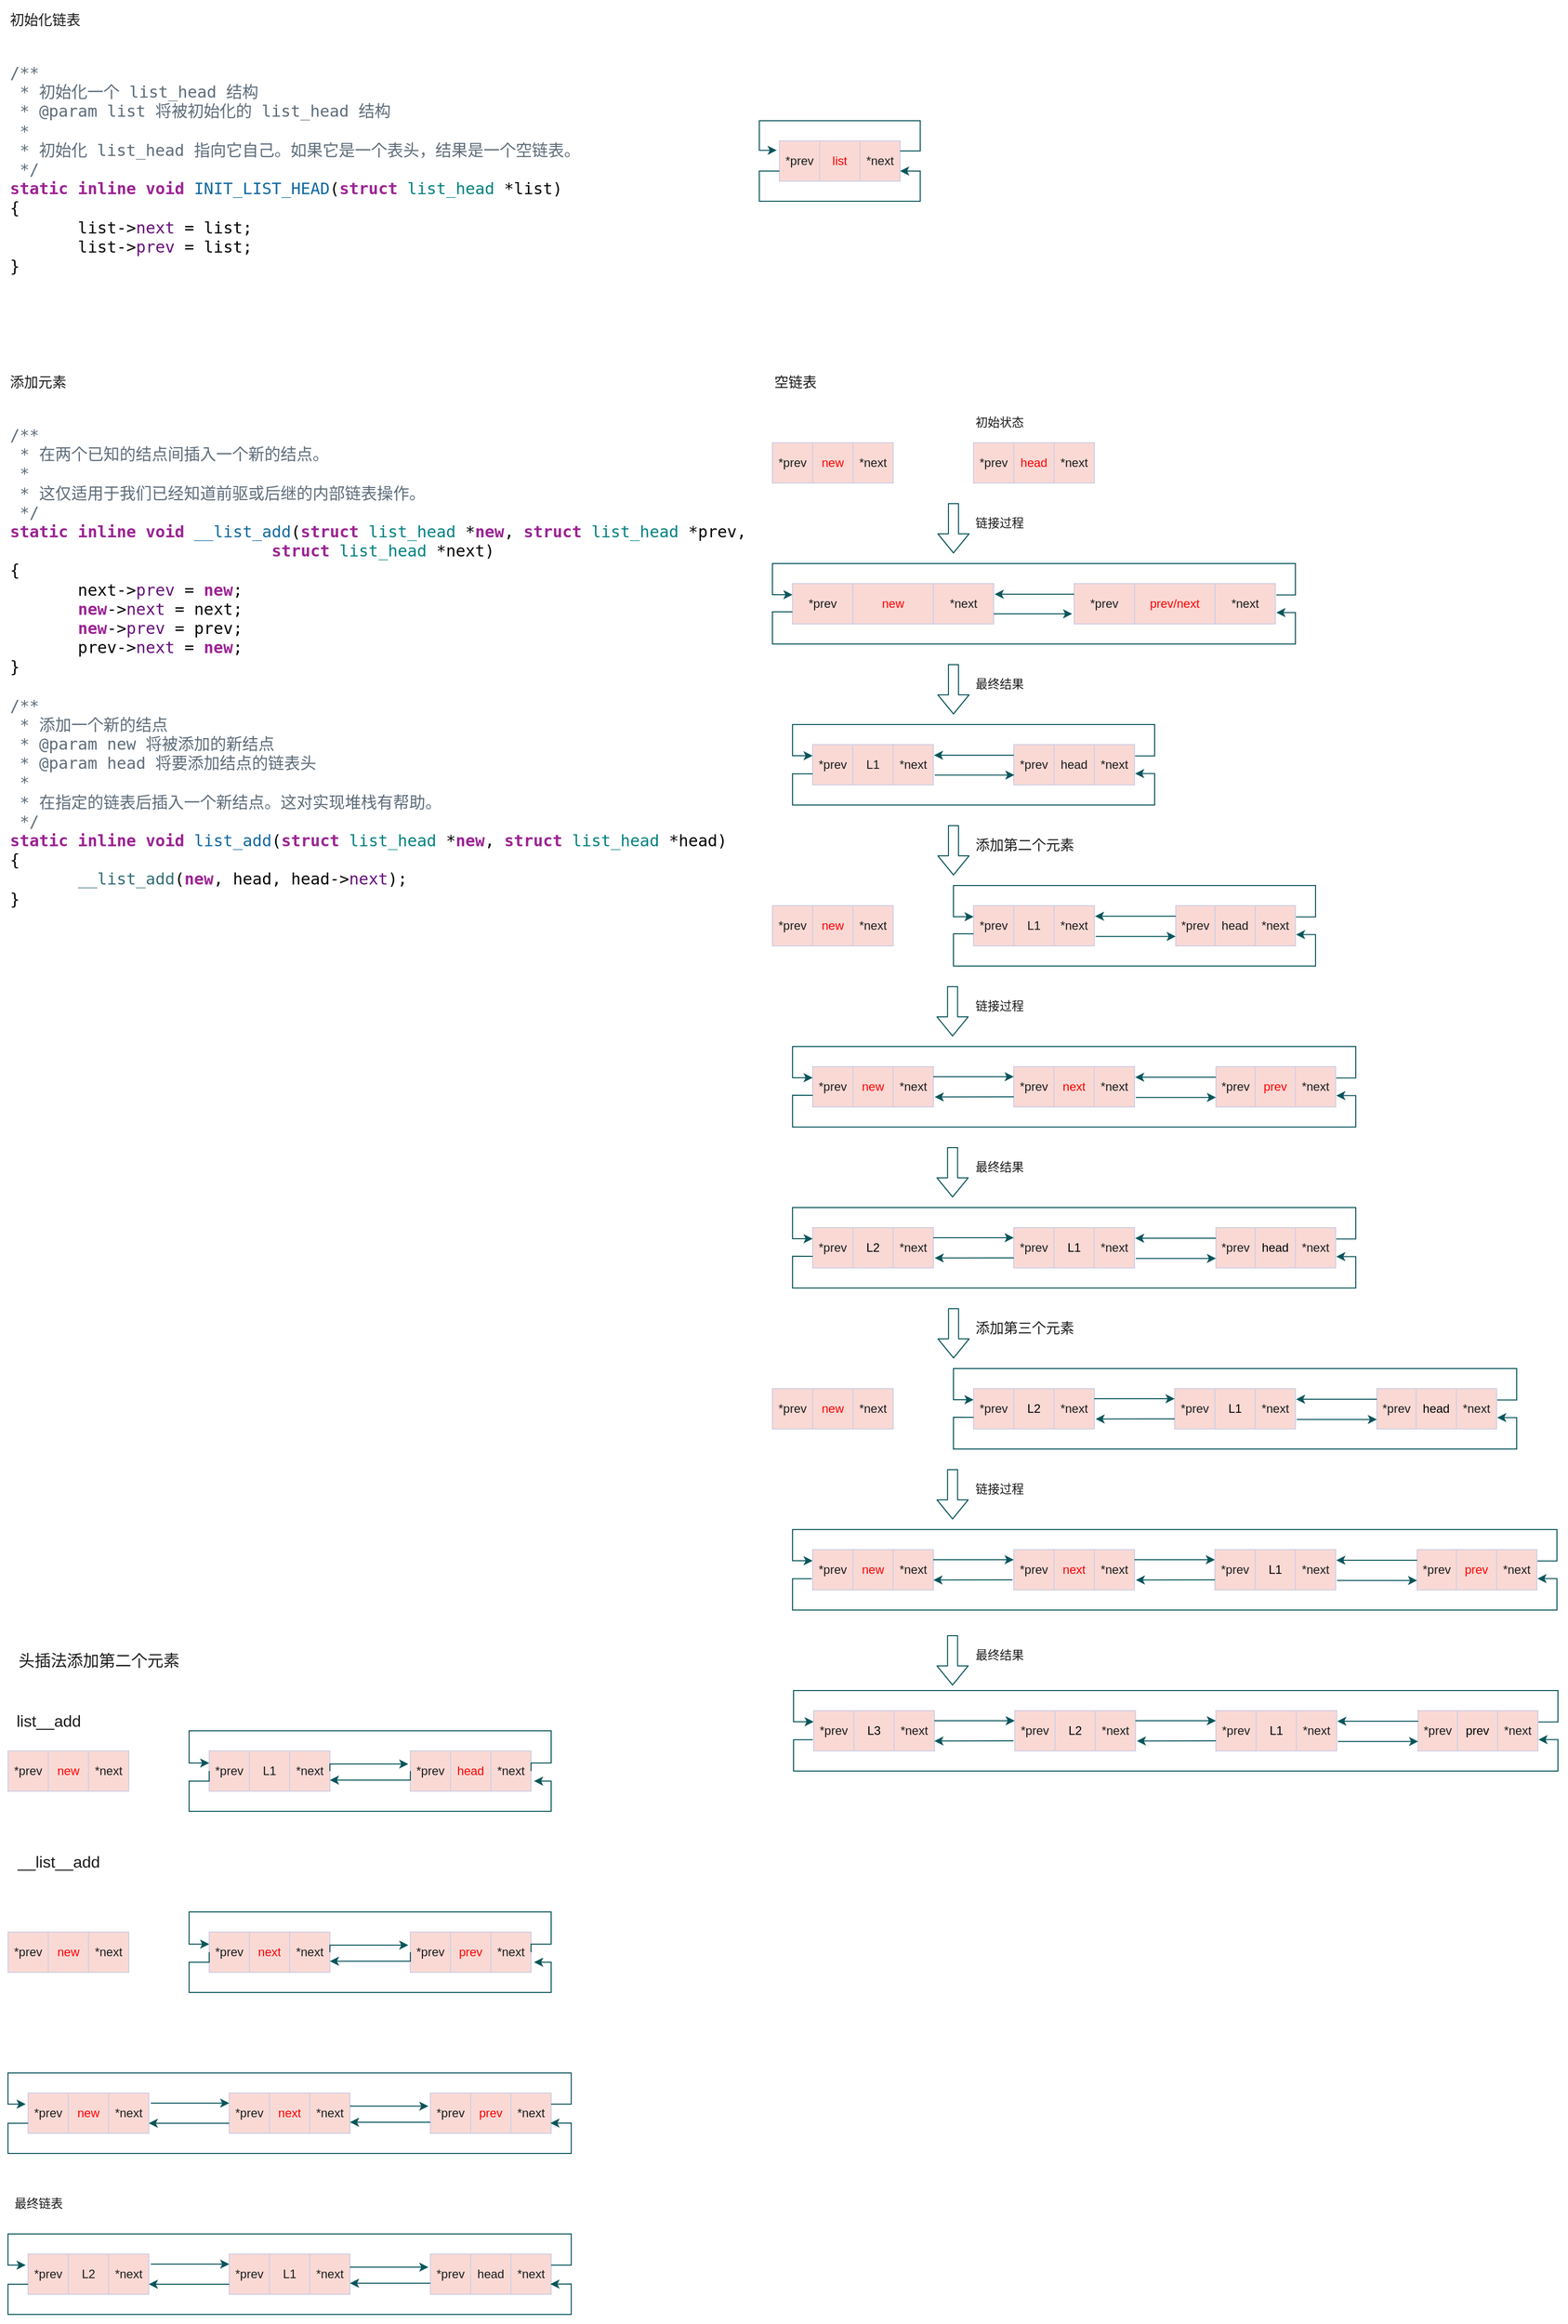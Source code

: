 <mxfile version="15.6.8" type="github">
  <diagram id="ReuXtYp8yDRIUP3gpg5s" name="Page-1">
    <mxGraphModel dx="1422" dy="1894" grid="1" gridSize="10" guides="1" tooltips="1" connect="1" arrows="1" fold="1" page="1" pageScale="1" pageWidth="827" pageHeight="1169" math="0" shadow="0">
      <root>
        <mxCell id="0" />
        <mxCell id="1" parent="0" />
        <mxCell id="NyFvF2G4yUZ6XenXAswd-2" value="" style="shape=table;startSize=0;container=1;collapsible=0;childLayout=tableLayout;fillColor=#FAD9D5;strokeColor=#D0CEE2;fontColor=#1A1A1A;" parent="1" vertex="1">
          <mxGeometry x="846.94" y="-20" width="120" height="40" as="geometry" />
        </mxCell>
        <mxCell id="NyFvF2G4yUZ6XenXAswd-3" value="" style="shape=partialRectangle;collapsible=0;dropTarget=0;pointerEvents=0;fillColor=none;top=0;left=0;bottom=0;right=0;points=[[0,0.5],[1,0.5]];portConstraint=eastwest;strokeColor=#D0CEE2;fontColor=#1A1A1A;" parent="NyFvF2G4yUZ6XenXAswd-2" vertex="1">
          <mxGeometry width="120" height="40" as="geometry" />
        </mxCell>
        <mxCell id="NyFvF2G4yUZ6XenXAswd-4" value="*prev" style="shape=partialRectangle;html=1;whiteSpace=wrap;connectable=0;overflow=hidden;fillColor=none;top=0;left=0;bottom=0;right=0;strokeColor=#D0CEE2;fontColor=#1A1A1A;" parent="NyFvF2G4yUZ6XenXAswd-3" vertex="1">
          <mxGeometry width="40" height="40" as="geometry">
            <mxRectangle width="40" height="40" as="alternateBounds" />
          </mxGeometry>
        </mxCell>
        <mxCell id="NyFvF2G4yUZ6XenXAswd-5" value="&lt;font color=&quot;#ff0000&quot;&gt;list&lt;/font&gt;" style="shape=partialRectangle;html=1;whiteSpace=wrap;connectable=0;overflow=hidden;fillColor=none;top=0;left=0;bottom=0;right=0;strokeColor=#D0CEE2;fontColor=#1A1A1A;" parent="NyFvF2G4yUZ6XenXAswd-3" vertex="1">
          <mxGeometry x="40" width="40" height="40" as="geometry">
            <mxRectangle width="40" height="40" as="alternateBounds" />
          </mxGeometry>
        </mxCell>
        <mxCell id="NyFvF2G4yUZ6XenXAswd-6" value="*next" style="shape=partialRectangle;html=1;whiteSpace=wrap;connectable=0;overflow=hidden;fillColor=none;top=0;left=0;bottom=0;right=0;strokeColor=#D0CEE2;fontColor=#1A1A1A;" parent="NyFvF2G4yUZ6XenXAswd-3" vertex="1">
          <mxGeometry x="80" width="40" height="40" as="geometry">
            <mxRectangle width="40" height="40" as="alternateBounds" />
          </mxGeometry>
        </mxCell>
        <mxCell id="NyFvF2G4yUZ6XenXAswd-7" style="edgeStyle=orthogonalEdgeStyle;rounded=0;orthogonalLoop=1;jettySize=auto;html=1;entryX=-0.022;entryY=0.234;entryDx=0;entryDy=0;entryPerimeter=0;strokeColor=#09555B;fontColor=#1A1A1A;" parent="NyFvF2G4yUZ6XenXAswd-2" source="NyFvF2G4yUZ6XenXAswd-3" target="NyFvF2G4yUZ6XenXAswd-3" edge="1">
          <mxGeometry relative="1" as="geometry">
            <mxPoint x="-10" y="10.0" as="targetPoint" />
            <Array as="points">
              <mxPoint x="140" y="10" />
              <mxPoint x="140" y="-20" />
              <mxPoint x="-20" y="-20" />
              <mxPoint x="-20" y="9" />
            </Array>
          </mxGeometry>
        </mxCell>
        <mxCell id="NyFvF2G4yUZ6XenXAswd-8" style="edgeStyle=orthogonalEdgeStyle;rounded=0;orthogonalLoop=1;jettySize=auto;html=1;strokeColor=#09555B;fontColor=#1A1A1A;" parent="NyFvF2G4yUZ6XenXAswd-2" source="NyFvF2G4yUZ6XenXAswd-3" target="NyFvF2G4yUZ6XenXAswd-3" edge="1">
          <mxGeometry relative="1" as="geometry">
            <Array as="points">
              <mxPoint x="-20" y="30" />
              <mxPoint x="-20" y="60" />
              <mxPoint x="140" y="60" />
              <mxPoint x="140" y="30" />
            </Array>
            <mxPoint y="30" as="sourcePoint" />
          </mxGeometry>
        </mxCell>
        <mxCell id="NyFvF2G4yUZ6XenXAswd-11" value="" style="shape=table;startSize=0;container=1;collapsible=0;childLayout=tableLayout;fillColor=#FAD9D5;strokeColor=#D0CEE2;fontColor=#1A1A1A;" parent="1" vertex="1">
          <mxGeometry x="840" y="280" width="120" height="40" as="geometry" />
        </mxCell>
        <mxCell id="NyFvF2G4yUZ6XenXAswd-12" value="" style="shape=partialRectangle;collapsible=0;dropTarget=0;pointerEvents=0;fillColor=none;top=0;left=0;bottom=0;right=0;points=[[0,0.5],[1,0.5]];portConstraint=eastwest;strokeColor=#D0CEE2;fontColor=#1A1A1A;" parent="NyFvF2G4yUZ6XenXAswd-11" vertex="1">
          <mxGeometry width="120" height="40" as="geometry" />
        </mxCell>
        <mxCell id="NyFvF2G4yUZ6XenXAswd-13" value="*prev" style="shape=partialRectangle;html=1;whiteSpace=wrap;connectable=0;overflow=hidden;fillColor=none;top=0;left=0;bottom=0;right=0;strokeColor=#D0CEE2;fontColor=#1A1A1A;" parent="NyFvF2G4yUZ6XenXAswd-12" vertex="1">
          <mxGeometry width="40" height="40" as="geometry">
            <mxRectangle width="40" height="40" as="alternateBounds" />
          </mxGeometry>
        </mxCell>
        <mxCell id="NyFvF2G4yUZ6XenXAswd-14" value="&lt;font color=&quot;#ff0000&quot;&gt;new&lt;/font&gt;" style="shape=partialRectangle;html=1;whiteSpace=wrap;connectable=0;overflow=hidden;fillColor=none;top=0;left=0;bottom=0;right=0;strokeColor=#D0CEE2;fontColor=#1A1A1A;" parent="NyFvF2G4yUZ6XenXAswd-12" vertex="1">
          <mxGeometry x="40" width="40" height="40" as="geometry">
            <mxRectangle width="40" height="40" as="alternateBounds" />
          </mxGeometry>
        </mxCell>
        <mxCell id="NyFvF2G4yUZ6XenXAswd-15" value="*next" style="shape=partialRectangle;html=1;whiteSpace=wrap;connectable=0;overflow=hidden;fillColor=none;top=0;left=0;bottom=0;right=0;strokeColor=#D0CEE2;fontColor=#1A1A1A;" parent="NyFvF2G4yUZ6XenXAswd-12" vertex="1">
          <mxGeometry x="80" width="40" height="40" as="geometry">
            <mxRectangle width="40" height="40" as="alternateBounds" />
          </mxGeometry>
        </mxCell>
        <mxCell id="NyFvF2G4yUZ6XenXAswd-18" value="" style="shape=table;startSize=0;container=1;collapsible=0;childLayout=tableLayout;fillColor=#FAD9D5;strokeColor=#D0CEE2;fontColor=#1A1A1A;" parent="1" vertex="1">
          <mxGeometry x="1040" y="280" width="120" height="40" as="geometry" />
        </mxCell>
        <mxCell id="NyFvF2G4yUZ6XenXAswd-19" value="" style="shape=partialRectangle;collapsible=0;dropTarget=0;pointerEvents=0;fillColor=none;top=0;left=0;bottom=0;right=0;points=[[0,0.5],[1,0.5]];portConstraint=eastwest;strokeColor=#D0CEE2;fontColor=#1A1A1A;" parent="NyFvF2G4yUZ6XenXAswd-18" vertex="1">
          <mxGeometry width="120" height="40" as="geometry" />
        </mxCell>
        <mxCell id="NyFvF2G4yUZ6XenXAswd-20" value="*prev" style="shape=partialRectangle;html=1;whiteSpace=wrap;connectable=0;overflow=hidden;fillColor=none;top=0;left=0;bottom=0;right=0;strokeColor=#D0CEE2;fontColor=#1A1A1A;" parent="NyFvF2G4yUZ6XenXAswd-19" vertex="1">
          <mxGeometry width="40" height="40" as="geometry">
            <mxRectangle width="40" height="40" as="alternateBounds" />
          </mxGeometry>
        </mxCell>
        <mxCell id="NyFvF2G4yUZ6XenXAswd-21" value="&lt;font color=&quot;#ff0000&quot;&gt;head&lt;/font&gt;" style="shape=partialRectangle;html=1;whiteSpace=wrap;connectable=0;overflow=hidden;fillColor=none;top=0;left=0;bottom=0;right=0;strokeColor=#D0CEE2;fontColor=#1A1A1A;" parent="NyFvF2G4yUZ6XenXAswd-19" vertex="1">
          <mxGeometry x="40" width="40" height="40" as="geometry">
            <mxRectangle width="40" height="40" as="alternateBounds" />
          </mxGeometry>
        </mxCell>
        <mxCell id="NyFvF2G4yUZ6XenXAswd-22" value="*next" style="shape=partialRectangle;html=1;whiteSpace=wrap;connectable=0;overflow=hidden;fillColor=none;top=0;left=0;bottom=0;right=0;strokeColor=#D0CEE2;fontColor=#1A1A1A;" parent="NyFvF2G4yUZ6XenXAswd-19" vertex="1">
          <mxGeometry x="80" width="40" height="40" as="geometry">
            <mxRectangle width="40" height="40" as="alternateBounds" />
          </mxGeometry>
        </mxCell>
        <mxCell id="NyFvF2G4yUZ6XenXAswd-27" value="" style="shape=table;startSize=0;container=1;collapsible=0;childLayout=tableLayout;fillColor=#FAD9D5;strokeColor=#D0CEE2;fontColor=#1A1A1A;" parent="1" vertex="1">
          <mxGeometry x="859.94" y="420" width="200" height="40" as="geometry" />
        </mxCell>
        <mxCell id="NyFvF2G4yUZ6XenXAswd-28" value="" style="shape=partialRectangle;collapsible=0;dropTarget=0;pointerEvents=0;fillColor=none;top=0;left=0;bottom=0;right=0;points=[[0,0.5],[1,0.5]];portConstraint=eastwest;strokeColor=#D0CEE2;fontColor=#1A1A1A;" parent="NyFvF2G4yUZ6XenXAswd-27" vertex="1">
          <mxGeometry width="200" height="40" as="geometry" />
        </mxCell>
        <mxCell id="NyFvF2G4yUZ6XenXAswd-29" value="*prev" style="shape=partialRectangle;html=1;whiteSpace=wrap;connectable=0;overflow=hidden;fillColor=none;top=0;left=0;bottom=0;right=0;strokeColor=#D0CEE2;fontColor=#1A1A1A;" parent="NyFvF2G4yUZ6XenXAswd-28" vertex="1">
          <mxGeometry width="60" height="40" as="geometry">
            <mxRectangle width="60" height="40" as="alternateBounds" />
          </mxGeometry>
        </mxCell>
        <mxCell id="NyFvF2G4yUZ6XenXAswd-30" value="&lt;font color=&quot;#ff0000&quot;&gt;new&lt;/font&gt;" style="shape=partialRectangle;html=1;whiteSpace=wrap;connectable=0;overflow=hidden;fillColor=none;top=0;left=0;bottom=0;right=0;strokeColor=#D0CEE2;fontColor=#1A1A1A;" parent="NyFvF2G4yUZ6XenXAswd-28" vertex="1">
          <mxGeometry x="60" width="80" height="40" as="geometry">
            <mxRectangle width="80" height="40" as="alternateBounds" />
          </mxGeometry>
        </mxCell>
        <mxCell id="NyFvF2G4yUZ6XenXAswd-31" value="*next" style="shape=partialRectangle;html=1;whiteSpace=wrap;connectable=0;overflow=hidden;fillColor=none;top=0;left=0;bottom=0;right=0;strokeColor=#D0CEE2;fontColor=#1A1A1A;" parent="NyFvF2G4yUZ6XenXAswd-28" vertex="1">
          <mxGeometry x="140" width="60" height="40" as="geometry">
            <mxRectangle width="60" height="40" as="alternateBounds" />
          </mxGeometry>
        </mxCell>
        <mxCell id="NyFvF2G4yUZ6XenXAswd-32" value="" style="shape=table;startSize=0;container=1;collapsible=0;childLayout=tableLayout;fillColor=#FAD9D5;strokeColor=#D0CEE2;fontColor=#1A1A1A;" parent="1" vertex="1">
          <mxGeometry x="1140" y="420" width="200" height="40" as="geometry" />
        </mxCell>
        <mxCell id="NyFvF2G4yUZ6XenXAswd-33" value="" style="shape=partialRectangle;collapsible=0;dropTarget=0;pointerEvents=0;fillColor=none;top=0;left=0;bottom=0;right=0;points=[[0,0.5],[1,0.5]];portConstraint=eastwest;strokeColor=#D0CEE2;fontColor=#1A1A1A;" parent="NyFvF2G4yUZ6XenXAswd-32" vertex="1">
          <mxGeometry width="200" height="40" as="geometry" />
        </mxCell>
        <mxCell id="NyFvF2G4yUZ6XenXAswd-34" value="*prev" style="shape=partialRectangle;html=1;whiteSpace=wrap;connectable=0;overflow=hidden;fillColor=none;top=0;left=0;bottom=0;right=0;strokeColor=#D0CEE2;fontColor=#1A1A1A;" parent="NyFvF2G4yUZ6XenXAswd-33" vertex="1">
          <mxGeometry width="60" height="40" as="geometry">
            <mxRectangle width="60" height="40" as="alternateBounds" />
          </mxGeometry>
        </mxCell>
        <mxCell id="NyFvF2G4yUZ6XenXAswd-35" value="&lt;font color=&quot;#ff0000&quot;&gt;prev/next&lt;/font&gt;" style="shape=partialRectangle;html=1;whiteSpace=wrap;connectable=0;overflow=hidden;fillColor=none;top=0;left=0;bottom=0;right=0;strokeColor=#D0CEE2;fontColor=#1A1A1A;" parent="NyFvF2G4yUZ6XenXAswd-33" vertex="1">
          <mxGeometry x="60" width="80" height="40" as="geometry">
            <mxRectangle width="80" height="40" as="alternateBounds" />
          </mxGeometry>
        </mxCell>
        <mxCell id="NyFvF2G4yUZ6XenXAswd-36" value="*next" style="shape=partialRectangle;html=1;whiteSpace=wrap;connectable=0;overflow=hidden;fillColor=none;top=0;left=0;bottom=0;right=0;strokeColor=#D0CEE2;fontColor=#1A1A1A;" parent="NyFvF2G4yUZ6XenXAswd-33" vertex="1">
          <mxGeometry x="140" width="60" height="40" as="geometry">
            <mxRectangle width="60" height="40" as="alternateBounds" />
          </mxGeometry>
        </mxCell>
        <mxCell id="NyFvF2G4yUZ6XenXAswd-37" style="edgeStyle=orthogonalEdgeStyle;rounded=0;orthogonalLoop=1;jettySize=auto;html=1;entryX=1.005;entryY=0.263;entryDx=0;entryDy=0;entryPerimeter=0;strokeColor=#09555B;fontColor=#1A1A1A;" parent="1" source="NyFvF2G4yUZ6XenXAswd-33" target="NyFvF2G4yUZ6XenXAswd-28" edge="1">
          <mxGeometry relative="1" as="geometry">
            <Array as="points">
              <mxPoint x="1100" y="431" />
            </Array>
            <mxPoint x="1140" y="431" as="sourcePoint" />
          </mxGeometry>
        </mxCell>
        <mxCell id="NyFvF2G4yUZ6XenXAswd-38" style="edgeStyle=orthogonalEdgeStyle;rounded=0;orthogonalLoop=1;jettySize=auto;html=1;entryX=-0.01;entryY=0.75;entryDx=0;entryDy=0;entryPerimeter=0;strokeColor=#09555B;fontColor=#1A1A1A;" parent="1" source="NyFvF2G4yUZ6XenXAswd-28" target="NyFvF2G4yUZ6XenXAswd-33" edge="1">
          <mxGeometry relative="1" as="geometry">
            <Array as="points">
              <mxPoint x="1080" y="450" />
              <mxPoint x="1080" y="450" />
            </Array>
            <mxPoint x="1060" y="450" as="sourcePoint" />
          </mxGeometry>
        </mxCell>
        <mxCell id="NyFvF2G4yUZ6XenXAswd-40" style="edgeStyle=orthogonalEdgeStyle;rounded=0;orthogonalLoop=1;jettySize=auto;html=1;entryX=1.005;entryY=0.72;entryDx=0;entryDy=0;entryPerimeter=0;strokeColor=#09555B;fontColor=#1A1A1A;" parent="1" source="NyFvF2G4yUZ6XenXAswd-28" target="NyFvF2G4yUZ6XenXAswd-33" edge="1">
          <mxGeometry relative="1" as="geometry">
            <mxPoint x="1360" y="480" as="targetPoint" />
            <Array as="points">
              <mxPoint x="840" y="448" />
              <mxPoint x="840" y="480" />
              <mxPoint x="1360" y="480" />
              <mxPoint x="1360" y="449" />
            </Array>
            <mxPoint x="860" y="448" as="sourcePoint" />
          </mxGeometry>
        </mxCell>
        <mxCell id="NyFvF2G4yUZ6XenXAswd-41" value="" style="shape=table;startSize=0;container=1;collapsible=0;childLayout=tableLayout;fillColor=#FAD9D5;strokeColor=#D0CEE2;fontColor=#1A1A1A;" parent="1" vertex="1">
          <mxGeometry x="80" y="1580" width="120" height="40" as="geometry" />
        </mxCell>
        <mxCell id="NyFvF2G4yUZ6XenXAswd-42" value="" style="shape=partialRectangle;collapsible=0;dropTarget=0;pointerEvents=0;fillColor=none;top=0;left=0;bottom=0;right=0;points=[[0,0.5],[1,0.5]];portConstraint=eastwest;strokeColor=#D0CEE2;fontColor=#1A1A1A;" parent="NyFvF2G4yUZ6XenXAswd-41" vertex="1">
          <mxGeometry width="120" height="40" as="geometry" />
        </mxCell>
        <mxCell id="NyFvF2G4yUZ6XenXAswd-43" value="*prev" style="shape=partialRectangle;html=1;whiteSpace=wrap;connectable=0;overflow=hidden;fillColor=none;top=0;left=0;bottom=0;right=0;strokeColor=#D0CEE2;fontColor=#1A1A1A;" parent="NyFvF2G4yUZ6XenXAswd-42" vertex="1">
          <mxGeometry width="40" height="40" as="geometry">
            <mxRectangle width="40" height="40" as="alternateBounds" />
          </mxGeometry>
        </mxCell>
        <mxCell id="NyFvF2G4yUZ6XenXAswd-44" value="&lt;font color=&quot;#ff0000&quot;&gt;new&lt;/font&gt;" style="shape=partialRectangle;html=1;whiteSpace=wrap;connectable=0;overflow=hidden;fillColor=none;top=0;left=0;bottom=0;right=0;strokeColor=#D0CEE2;fontColor=#1A1A1A;" parent="NyFvF2G4yUZ6XenXAswd-42" vertex="1">
          <mxGeometry x="40" width="40" height="40" as="geometry">
            <mxRectangle width="40" height="40" as="alternateBounds" />
          </mxGeometry>
        </mxCell>
        <mxCell id="NyFvF2G4yUZ6XenXAswd-45" value="*next" style="shape=partialRectangle;html=1;whiteSpace=wrap;connectable=0;overflow=hidden;fillColor=none;top=0;left=0;bottom=0;right=0;strokeColor=#D0CEE2;fontColor=#1A1A1A;" parent="NyFvF2G4yUZ6XenXAswd-42" vertex="1">
          <mxGeometry x="80" width="40" height="40" as="geometry">
            <mxRectangle width="40" height="40" as="alternateBounds" />
          </mxGeometry>
        </mxCell>
        <mxCell id="NyFvF2G4yUZ6XenXAswd-46" value="" style="shape=table;startSize=0;container=1;collapsible=0;childLayout=tableLayout;fillColor=#FAD9D5;strokeColor=#D0CEE2;fontColor=#1A1A1A;" parent="1" vertex="1">
          <mxGeometry x="480" y="1580" width="120" height="40" as="geometry" />
        </mxCell>
        <mxCell id="NyFvF2G4yUZ6XenXAswd-47" value="" style="shape=partialRectangle;collapsible=0;dropTarget=0;pointerEvents=0;fillColor=none;top=0;left=0;bottom=0;right=0;points=[[0,0.5],[1,0.5]];portConstraint=eastwest;strokeColor=#D0CEE2;fontColor=#1A1A1A;" parent="NyFvF2G4yUZ6XenXAswd-46" vertex="1">
          <mxGeometry width="120" height="40" as="geometry" />
        </mxCell>
        <mxCell id="NyFvF2G4yUZ6XenXAswd-48" value="*prev" style="shape=partialRectangle;html=1;whiteSpace=wrap;connectable=0;overflow=hidden;fillColor=none;top=0;left=0;bottom=0;right=0;strokeColor=#D0CEE2;fontColor=#1A1A1A;" parent="NyFvF2G4yUZ6XenXAswd-47" vertex="1">
          <mxGeometry width="40" height="40" as="geometry">
            <mxRectangle width="40" height="40" as="alternateBounds" />
          </mxGeometry>
        </mxCell>
        <mxCell id="NyFvF2G4yUZ6XenXAswd-49" value="&lt;font color=&quot;#ff0000&quot;&gt;head&lt;/font&gt;" style="shape=partialRectangle;html=1;whiteSpace=wrap;connectable=0;overflow=hidden;fillColor=none;top=0;left=0;bottom=0;right=0;strokeColor=#D0CEE2;fontColor=#1A1A1A;" parent="NyFvF2G4yUZ6XenXAswd-47" vertex="1">
          <mxGeometry x="40" width="40" height="40" as="geometry">
            <mxRectangle width="40" height="40" as="alternateBounds" />
          </mxGeometry>
        </mxCell>
        <mxCell id="NyFvF2G4yUZ6XenXAswd-50" value="*next" style="shape=partialRectangle;html=1;whiteSpace=wrap;connectable=0;overflow=hidden;fillColor=none;top=0;left=0;bottom=0;right=0;strokeColor=#D0CEE2;fontColor=#1A1A1A;" parent="NyFvF2G4yUZ6XenXAswd-47" vertex="1">
          <mxGeometry x="80" width="40" height="40" as="geometry">
            <mxRectangle width="40" height="40" as="alternateBounds" />
          </mxGeometry>
        </mxCell>
        <mxCell id="NyFvF2G4yUZ6XenXAswd-51" value="&lt;font style=&quot;font-size: 16px&quot;&gt;头插法添加第二个元素&lt;/font&gt;" style="text;html=1;align=center;verticalAlign=middle;resizable=0;points=[];autosize=1;strokeColor=none;fontColor=#1A1A1A;" parent="1" vertex="1">
          <mxGeometry x="80" y="1480" width="180" height="20" as="geometry" />
        </mxCell>
        <mxCell id="NyFvF2G4yUZ6XenXAswd-52" value="" style="shape=table;startSize=0;container=1;collapsible=0;childLayout=tableLayout;fillColor=#FAD9D5;strokeColor=#D0CEE2;fontColor=#1A1A1A;" parent="1" vertex="1">
          <mxGeometry x="280" y="1580" width="120" height="40" as="geometry" />
        </mxCell>
        <mxCell id="NyFvF2G4yUZ6XenXAswd-53" value="" style="shape=partialRectangle;collapsible=0;dropTarget=0;pointerEvents=0;fillColor=none;top=0;left=0;bottom=0;right=0;points=[[0,0.5],[1,0.5]];portConstraint=eastwest;strokeColor=#D0CEE2;fontColor=#1A1A1A;" parent="NyFvF2G4yUZ6XenXAswd-52" vertex="1">
          <mxGeometry width="120" height="40" as="geometry" />
        </mxCell>
        <mxCell id="NyFvF2G4yUZ6XenXAswd-54" value="*prev" style="shape=partialRectangle;html=1;whiteSpace=wrap;connectable=0;overflow=hidden;fillColor=none;top=0;left=0;bottom=0;right=0;strokeColor=#D0CEE2;fontColor=#1A1A1A;" parent="NyFvF2G4yUZ6XenXAswd-53" vertex="1">
          <mxGeometry width="40" height="40" as="geometry">
            <mxRectangle width="40" height="40" as="alternateBounds" />
          </mxGeometry>
        </mxCell>
        <mxCell id="NyFvF2G4yUZ6XenXAswd-55" value="L1" style="shape=partialRectangle;html=1;whiteSpace=wrap;connectable=0;overflow=hidden;fillColor=none;top=0;left=0;bottom=0;right=0;strokeColor=#D0CEE2;fontColor=#1A1A1A;" parent="NyFvF2G4yUZ6XenXAswd-53" vertex="1">
          <mxGeometry x="40" width="40" height="40" as="geometry">
            <mxRectangle width="40" height="40" as="alternateBounds" />
          </mxGeometry>
        </mxCell>
        <mxCell id="NyFvF2G4yUZ6XenXAswd-56" value="*next" style="shape=partialRectangle;html=1;whiteSpace=wrap;connectable=0;overflow=hidden;fillColor=none;top=0;left=0;bottom=0;right=0;strokeColor=#D0CEE2;fontColor=#1A1A1A;" parent="NyFvF2G4yUZ6XenXAswd-53" vertex="1">
          <mxGeometry x="80" width="40" height="40" as="geometry">
            <mxRectangle width="40" height="40" as="alternateBounds" />
          </mxGeometry>
        </mxCell>
        <mxCell id="NyFvF2G4yUZ6XenXAswd-57" value="&lt;font style=&quot;font-size: 16px&quot;&gt;list__add&lt;/font&gt;" style="text;html=1;align=center;verticalAlign=middle;resizable=0;points=[];autosize=1;strokeColor=none;fontColor=#1A1A1A;" parent="1" vertex="1">
          <mxGeometry x="80" y="1540" width="80" height="20" as="geometry" />
        </mxCell>
        <mxCell id="NyFvF2G4yUZ6XenXAswd-58" value="" style="shape=table;startSize=0;container=1;collapsible=0;childLayout=tableLayout;fillColor=#FAD9D5;strokeColor=#D0CEE2;fontColor=#1A1A1A;" parent="1" vertex="1">
          <mxGeometry x="80" y="1760" width="120" height="40" as="geometry" />
        </mxCell>
        <mxCell id="NyFvF2G4yUZ6XenXAswd-59" value="" style="shape=partialRectangle;collapsible=0;dropTarget=0;pointerEvents=0;fillColor=none;top=0;left=0;bottom=0;right=0;points=[[0,0.5],[1,0.5]];portConstraint=eastwest;strokeColor=#D0CEE2;fontColor=#1A1A1A;" parent="NyFvF2G4yUZ6XenXAswd-58" vertex="1">
          <mxGeometry width="120" height="40" as="geometry" />
        </mxCell>
        <mxCell id="NyFvF2G4yUZ6XenXAswd-60" value="*prev" style="shape=partialRectangle;html=1;whiteSpace=wrap;connectable=0;overflow=hidden;fillColor=none;top=0;left=0;bottom=0;right=0;strokeColor=#D0CEE2;fontColor=#1A1A1A;" parent="NyFvF2G4yUZ6XenXAswd-59" vertex="1">
          <mxGeometry width="40" height="40" as="geometry">
            <mxRectangle width="40" height="40" as="alternateBounds" />
          </mxGeometry>
        </mxCell>
        <mxCell id="NyFvF2G4yUZ6XenXAswd-61" value="&lt;font color=&quot;#ff0000&quot;&gt;new&lt;/font&gt;" style="shape=partialRectangle;html=1;whiteSpace=wrap;connectable=0;overflow=hidden;fillColor=none;top=0;left=0;bottom=0;right=0;strokeColor=#D0CEE2;fontColor=#1A1A1A;" parent="NyFvF2G4yUZ6XenXAswd-59" vertex="1">
          <mxGeometry x="40" width="40" height="40" as="geometry">
            <mxRectangle width="40" height="40" as="alternateBounds" />
          </mxGeometry>
        </mxCell>
        <mxCell id="NyFvF2G4yUZ6XenXAswd-62" value="*next" style="shape=partialRectangle;html=1;whiteSpace=wrap;connectable=0;overflow=hidden;fillColor=none;top=0;left=0;bottom=0;right=0;strokeColor=#D0CEE2;fontColor=#1A1A1A;" parent="NyFvF2G4yUZ6XenXAswd-59" vertex="1">
          <mxGeometry x="80" width="40" height="40" as="geometry">
            <mxRectangle width="40" height="40" as="alternateBounds" />
          </mxGeometry>
        </mxCell>
        <mxCell id="NyFvF2G4yUZ6XenXAswd-73" style="edgeStyle=orthogonalEdgeStyle;rounded=0;orthogonalLoop=1;jettySize=auto;html=1;exitX=1;exitY=0.5;exitDx=0;exitDy=0;entryX=0;entryY=0.3;entryDx=0;entryDy=0;entryPerimeter=0;strokeColor=#09555B;fontColor=#1A1A1A;" parent="1" source="NyFvF2G4yUZ6XenXAswd-47" target="NyFvF2G4yUZ6XenXAswd-53" edge="1">
          <mxGeometry relative="1" as="geometry">
            <Array as="points">
              <mxPoint x="600" y="1592" />
              <mxPoint x="620" y="1592" />
              <mxPoint x="620" y="1560" />
              <mxPoint x="260" y="1560" />
              <mxPoint x="260" y="1592" />
            </Array>
          </mxGeometry>
        </mxCell>
        <mxCell id="NyFvF2G4yUZ6XenXAswd-74" style="edgeStyle=orthogonalEdgeStyle;rounded=0;orthogonalLoop=1;jettySize=auto;html=1;exitX=0;exitY=0.5;exitDx=0;exitDy=0;entryX=1.025;entryY=0.75;entryDx=0;entryDy=0;entryPerimeter=0;strokeColor=#09555B;fontColor=#1A1A1A;" parent="1" source="NyFvF2G4yUZ6XenXAswd-53" target="NyFvF2G4yUZ6XenXAswd-47" edge="1">
          <mxGeometry relative="1" as="geometry">
            <Array as="points">
              <mxPoint x="280" y="1610" />
              <mxPoint x="260" y="1610" />
              <mxPoint x="260" y="1640" />
              <mxPoint x="620" y="1640" />
              <mxPoint x="620" y="1610" />
            </Array>
          </mxGeometry>
        </mxCell>
        <mxCell id="NyFvF2G4yUZ6XenXAswd-75" style="edgeStyle=orthogonalEdgeStyle;rounded=0;orthogonalLoop=1;jettySize=auto;html=1;exitX=1;exitY=0.5;exitDx=0;exitDy=0;entryX=-0.017;entryY=0.325;entryDx=0;entryDy=0;entryPerimeter=0;strokeColor=#09555B;fontColor=#1A1A1A;" parent="1" source="NyFvF2G4yUZ6XenXAswd-53" target="NyFvF2G4yUZ6XenXAswd-47" edge="1">
          <mxGeometry relative="1" as="geometry">
            <Array as="points">
              <mxPoint x="400" y="1593" />
            </Array>
          </mxGeometry>
        </mxCell>
        <mxCell id="NyFvF2G4yUZ6XenXAswd-76" style="edgeStyle=orthogonalEdgeStyle;rounded=0;orthogonalLoop=1;jettySize=auto;html=1;exitX=0;exitY=0.5;exitDx=0;exitDy=0;entryX=1;entryY=0.725;entryDx=0;entryDy=0;entryPerimeter=0;strokeColor=#09555B;fontColor=#1A1A1A;" parent="1" source="NyFvF2G4yUZ6XenXAswd-47" target="NyFvF2G4yUZ6XenXAswd-53" edge="1">
          <mxGeometry relative="1" as="geometry">
            <Array as="points">
              <mxPoint x="480" y="1609" />
            </Array>
          </mxGeometry>
        </mxCell>
        <mxCell id="NyFvF2G4yUZ6XenXAswd-91" value="" style="shape=table;startSize=0;container=1;collapsible=0;childLayout=tableLayout;fillColor=#FAD9D5;strokeColor=#D0CEE2;fontColor=#1A1A1A;" parent="1" vertex="1">
          <mxGeometry x="480" y="1760" width="120" height="40" as="geometry" />
        </mxCell>
        <mxCell id="NyFvF2G4yUZ6XenXAswd-92" value="" style="shape=partialRectangle;collapsible=0;dropTarget=0;pointerEvents=0;fillColor=none;top=0;left=0;bottom=0;right=0;points=[[0,0.5],[1,0.5]];portConstraint=eastwest;strokeColor=#D0CEE2;fontColor=#1A1A1A;" parent="NyFvF2G4yUZ6XenXAswd-91" vertex="1">
          <mxGeometry width="120" height="40" as="geometry" />
        </mxCell>
        <mxCell id="NyFvF2G4yUZ6XenXAswd-93" value="*prev" style="shape=partialRectangle;html=1;whiteSpace=wrap;connectable=0;overflow=hidden;fillColor=none;top=0;left=0;bottom=0;right=0;strokeColor=#D0CEE2;fontColor=#1A1A1A;" parent="NyFvF2G4yUZ6XenXAswd-92" vertex="1">
          <mxGeometry width="40" height="40" as="geometry">
            <mxRectangle width="40" height="40" as="alternateBounds" />
          </mxGeometry>
        </mxCell>
        <mxCell id="NyFvF2G4yUZ6XenXAswd-94" value="&lt;font color=&quot;#ff0000&quot;&gt;prev&lt;/font&gt;" style="shape=partialRectangle;html=1;whiteSpace=wrap;connectable=0;overflow=hidden;fillColor=none;top=0;left=0;bottom=0;right=0;strokeColor=#D0CEE2;fontColor=#1A1A1A;" parent="NyFvF2G4yUZ6XenXAswd-92" vertex="1">
          <mxGeometry x="40" width="40" height="40" as="geometry">
            <mxRectangle width="40" height="40" as="alternateBounds" />
          </mxGeometry>
        </mxCell>
        <mxCell id="NyFvF2G4yUZ6XenXAswd-95" value="*next" style="shape=partialRectangle;html=1;whiteSpace=wrap;connectable=0;overflow=hidden;fillColor=none;top=0;left=0;bottom=0;right=0;strokeColor=#D0CEE2;fontColor=#1A1A1A;" parent="NyFvF2G4yUZ6XenXAswd-92" vertex="1">
          <mxGeometry x="80" width="40" height="40" as="geometry">
            <mxRectangle width="40" height="40" as="alternateBounds" />
          </mxGeometry>
        </mxCell>
        <mxCell id="NyFvF2G4yUZ6XenXAswd-96" value="" style="shape=table;startSize=0;container=1;collapsible=0;childLayout=tableLayout;fillColor=#FAD9D5;strokeColor=#D0CEE2;fontColor=#1A1A1A;" parent="1" vertex="1">
          <mxGeometry x="280" y="1760" width="120" height="40" as="geometry" />
        </mxCell>
        <mxCell id="NyFvF2G4yUZ6XenXAswd-97" value="" style="shape=partialRectangle;collapsible=0;dropTarget=0;pointerEvents=0;fillColor=none;top=0;left=0;bottom=0;right=0;points=[[0,0.5],[1,0.5]];portConstraint=eastwest;strokeColor=#D0CEE2;fontColor=#1A1A1A;" parent="NyFvF2G4yUZ6XenXAswd-96" vertex="1">
          <mxGeometry width="120" height="40" as="geometry" />
        </mxCell>
        <mxCell id="NyFvF2G4yUZ6XenXAswd-98" value="*prev" style="shape=partialRectangle;html=1;whiteSpace=wrap;connectable=0;overflow=hidden;fillColor=none;top=0;left=0;bottom=0;right=0;strokeColor=#D0CEE2;fontColor=#1A1A1A;" parent="NyFvF2G4yUZ6XenXAswd-97" vertex="1">
          <mxGeometry width="40" height="40" as="geometry">
            <mxRectangle width="40" height="40" as="alternateBounds" />
          </mxGeometry>
        </mxCell>
        <mxCell id="NyFvF2G4yUZ6XenXAswd-99" value="&lt;font color=&quot;#ff0000&quot;&gt;next&lt;/font&gt;" style="shape=partialRectangle;html=1;whiteSpace=wrap;connectable=0;overflow=hidden;fillColor=none;top=0;left=0;bottom=0;right=0;strokeColor=#D0CEE2;fontColor=#1A1A1A;" parent="NyFvF2G4yUZ6XenXAswd-97" vertex="1">
          <mxGeometry x="40" width="40" height="40" as="geometry">
            <mxRectangle width="40" height="40" as="alternateBounds" />
          </mxGeometry>
        </mxCell>
        <mxCell id="NyFvF2G4yUZ6XenXAswd-100" value="*next" style="shape=partialRectangle;html=1;whiteSpace=wrap;connectable=0;overflow=hidden;fillColor=none;top=0;left=0;bottom=0;right=0;strokeColor=#D0CEE2;fontColor=#1A1A1A;" parent="NyFvF2G4yUZ6XenXAswd-97" vertex="1">
          <mxGeometry x="80" width="40" height="40" as="geometry">
            <mxRectangle width="40" height="40" as="alternateBounds" />
          </mxGeometry>
        </mxCell>
        <mxCell id="NyFvF2G4yUZ6XenXAswd-101" style="edgeStyle=orthogonalEdgeStyle;rounded=0;orthogonalLoop=1;jettySize=auto;html=1;exitX=1;exitY=0.5;exitDx=0;exitDy=0;entryX=0;entryY=0.3;entryDx=0;entryDy=0;entryPerimeter=0;strokeColor=#09555B;fontColor=#1A1A1A;" parent="1" source="NyFvF2G4yUZ6XenXAswd-92" target="NyFvF2G4yUZ6XenXAswd-97" edge="1">
          <mxGeometry relative="1" as="geometry">
            <Array as="points">
              <mxPoint x="600" y="1772" />
              <mxPoint x="620" y="1772" />
              <mxPoint x="620" y="1740" />
              <mxPoint x="260" y="1740" />
              <mxPoint x="260" y="1772" />
            </Array>
          </mxGeometry>
        </mxCell>
        <mxCell id="NyFvF2G4yUZ6XenXAswd-102" style="edgeStyle=orthogonalEdgeStyle;rounded=0;orthogonalLoop=1;jettySize=auto;html=1;exitX=0;exitY=0.5;exitDx=0;exitDy=0;entryX=1.025;entryY=0.75;entryDx=0;entryDy=0;entryPerimeter=0;strokeColor=#09555B;fontColor=#1A1A1A;" parent="1" source="NyFvF2G4yUZ6XenXAswd-97" target="NyFvF2G4yUZ6XenXAswd-92" edge="1">
          <mxGeometry relative="1" as="geometry">
            <Array as="points">
              <mxPoint x="280" y="1790" />
              <mxPoint x="260" y="1790" />
              <mxPoint x="260" y="1820" />
              <mxPoint x="620" y="1820" />
              <mxPoint x="620" y="1790" />
            </Array>
          </mxGeometry>
        </mxCell>
        <mxCell id="NyFvF2G4yUZ6XenXAswd-103" style="edgeStyle=orthogonalEdgeStyle;rounded=0;orthogonalLoop=1;jettySize=auto;html=1;exitX=1;exitY=0.5;exitDx=0;exitDy=0;entryX=-0.017;entryY=0.325;entryDx=0;entryDy=0;entryPerimeter=0;strokeColor=#09555B;fontColor=#1A1A1A;" parent="1" source="NyFvF2G4yUZ6XenXAswd-97" target="NyFvF2G4yUZ6XenXAswd-92" edge="1">
          <mxGeometry relative="1" as="geometry">
            <Array as="points">
              <mxPoint x="400" y="1773" />
            </Array>
          </mxGeometry>
        </mxCell>
        <mxCell id="NyFvF2G4yUZ6XenXAswd-104" style="edgeStyle=orthogonalEdgeStyle;rounded=0;orthogonalLoop=1;jettySize=auto;html=1;exitX=0;exitY=0.5;exitDx=0;exitDy=0;entryX=1;entryY=0.725;entryDx=0;entryDy=0;entryPerimeter=0;strokeColor=#09555B;fontColor=#1A1A1A;" parent="1" source="NyFvF2G4yUZ6XenXAswd-92" target="NyFvF2G4yUZ6XenXAswd-97" edge="1">
          <mxGeometry relative="1" as="geometry">
            <Array as="points">
              <mxPoint x="480" y="1789" />
            </Array>
          </mxGeometry>
        </mxCell>
        <mxCell id="NyFvF2G4yUZ6XenXAswd-105" value="&lt;font style=&quot;font-size: 16px&quot;&gt;__list__add&lt;/font&gt;" style="text;html=1;align=center;verticalAlign=middle;resizable=0;points=[];autosize=1;strokeColor=none;fontColor=#1A1A1A;" parent="1" vertex="1">
          <mxGeometry x="80" y="1680" width="100" height="20" as="geometry" />
        </mxCell>
        <mxCell id="NyFvF2G4yUZ6XenXAswd-106" value="" style="shape=table;startSize=0;container=1;collapsible=0;childLayout=tableLayout;fillColor=#FAD9D5;strokeColor=#D0CEE2;fontColor=#1A1A1A;" parent="1" vertex="1">
          <mxGeometry x="99.94" y="1920" width="120" height="40" as="geometry" />
        </mxCell>
        <mxCell id="NyFvF2G4yUZ6XenXAswd-107" value="" style="shape=partialRectangle;collapsible=0;dropTarget=0;pointerEvents=0;fillColor=none;top=0;left=0;bottom=0;right=0;points=[[0,0.5],[1,0.5]];portConstraint=eastwest;strokeColor=#D0CEE2;fontColor=#1A1A1A;" parent="NyFvF2G4yUZ6XenXAswd-106" vertex="1">
          <mxGeometry width="120" height="40" as="geometry" />
        </mxCell>
        <mxCell id="NyFvF2G4yUZ6XenXAswd-108" value="*prev" style="shape=partialRectangle;html=1;whiteSpace=wrap;connectable=0;overflow=hidden;fillColor=none;top=0;left=0;bottom=0;right=0;strokeColor=#D0CEE2;fontColor=#1A1A1A;" parent="NyFvF2G4yUZ6XenXAswd-107" vertex="1">
          <mxGeometry width="40" height="40" as="geometry">
            <mxRectangle width="40" height="40" as="alternateBounds" />
          </mxGeometry>
        </mxCell>
        <mxCell id="NyFvF2G4yUZ6XenXAswd-109" value="&lt;font color=&quot;#ff0000&quot;&gt;new&lt;/font&gt;" style="shape=partialRectangle;html=1;whiteSpace=wrap;connectable=0;overflow=hidden;fillColor=none;top=0;left=0;bottom=0;right=0;strokeColor=#D0CEE2;fontColor=#1A1A1A;" parent="NyFvF2G4yUZ6XenXAswd-107" vertex="1">
          <mxGeometry x="40" width="40" height="40" as="geometry">
            <mxRectangle width="40" height="40" as="alternateBounds" />
          </mxGeometry>
        </mxCell>
        <mxCell id="NyFvF2G4yUZ6XenXAswd-110" value="*next" style="shape=partialRectangle;html=1;whiteSpace=wrap;connectable=0;overflow=hidden;fillColor=none;top=0;left=0;bottom=0;right=0;strokeColor=#D0CEE2;fontColor=#1A1A1A;" parent="NyFvF2G4yUZ6XenXAswd-107" vertex="1">
          <mxGeometry x="80" width="40" height="40" as="geometry">
            <mxRectangle width="40" height="40" as="alternateBounds" />
          </mxGeometry>
        </mxCell>
        <mxCell id="NyFvF2G4yUZ6XenXAswd-111" value="" style="shape=table;startSize=0;container=1;collapsible=0;childLayout=tableLayout;fillColor=#FAD9D5;strokeColor=#D0CEE2;fontColor=#1A1A1A;" parent="1" vertex="1">
          <mxGeometry x="499.94" y="1920" width="120" height="40" as="geometry" />
        </mxCell>
        <mxCell id="NyFvF2G4yUZ6XenXAswd-112" value="" style="shape=partialRectangle;collapsible=0;dropTarget=0;pointerEvents=0;fillColor=none;top=0;left=0;bottom=0;right=0;points=[[0,0.5],[1,0.5]];portConstraint=eastwest;strokeColor=#D0CEE2;fontColor=#1A1A1A;" parent="NyFvF2G4yUZ6XenXAswd-111" vertex="1">
          <mxGeometry width="120" height="40" as="geometry" />
        </mxCell>
        <mxCell id="NyFvF2G4yUZ6XenXAswd-113" value="*prev" style="shape=partialRectangle;html=1;whiteSpace=wrap;connectable=0;overflow=hidden;fillColor=none;top=0;left=0;bottom=0;right=0;strokeColor=#D0CEE2;fontColor=#1A1A1A;" parent="NyFvF2G4yUZ6XenXAswd-112" vertex="1">
          <mxGeometry width="40" height="40" as="geometry">
            <mxRectangle width="40" height="40" as="alternateBounds" />
          </mxGeometry>
        </mxCell>
        <mxCell id="NyFvF2G4yUZ6XenXAswd-114" value="&lt;font color=&quot;#ff0000&quot;&gt;prev&lt;/font&gt;" style="shape=partialRectangle;html=1;whiteSpace=wrap;connectable=0;overflow=hidden;fillColor=none;top=0;left=0;bottom=0;right=0;strokeColor=#D0CEE2;fontColor=#1A1A1A;" parent="NyFvF2G4yUZ6XenXAswd-112" vertex="1">
          <mxGeometry x="40" width="40" height="40" as="geometry">
            <mxRectangle width="40" height="40" as="alternateBounds" />
          </mxGeometry>
        </mxCell>
        <mxCell id="NyFvF2G4yUZ6XenXAswd-115" value="*next" style="shape=partialRectangle;html=1;whiteSpace=wrap;connectable=0;overflow=hidden;fillColor=none;top=0;left=0;bottom=0;right=0;strokeColor=#D0CEE2;fontColor=#1A1A1A;" parent="NyFvF2G4yUZ6XenXAswd-112" vertex="1">
          <mxGeometry x="80" width="40" height="40" as="geometry">
            <mxRectangle width="40" height="40" as="alternateBounds" />
          </mxGeometry>
        </mxCell>
        <mxCell id="NyFvF2G4yUZ6XenXAswd-116" value="" style="shape=table;startSize=0;container=1;collapsible=0;childLayout=tableLayout;fillColor=#FAD9D5;strokeColor=#D0CEE2;fontColor=#1A1A1A;" parent="1" vertex="1">
          <mxGeometry x="299.94" y="1920" width="120" height="40" as="geometry" />
        </mxCell>
        <mxCell id="NyFvF2G4yUZ6XenXAswd-117" value="" style="shape=partialRectangle;collapsible=0;dropTarget=0;pointerEvents=0;fillColor=none;top=0;left=0;bottom=0;right=0;points=[[0,0.5],[1,0.5]];portConstraint=eastwest;strokeColor=#D0CEE2;fontColor=#1A1A1A;" parent="NyFvF2G4yUZ6XenXAswd-116" vertex="1">
          <mxGeometry width="120" height="40" as="geometry" />
        </mxCell>
        <mxCell id="NyFvF2G4yUZ6XenXAswd-118" value="*prev" style="shape=partialRectangle;html=1;whiteSpace=wrap;connectable=0;overflow=hidden;fillColor=none;top=0;left=0;bottom=0;right=0;strokeColor=#D0CEE2;fontColor=#1A1A1A;" parent="NyFvF2G4yUZ6XenXAswd-117" vertex="1">
          <mxGeometry width="40" height="40" as="geometry">
            <mxRectangle width="40" height="40" as="alternateBounds" />
          </mxGeometry>
        </mxCell>
        <mxCell id="NyFvF2G4yUZ6XenXAswd-119" value="&lt;font color=&quot;#ff0000&quot;&gt;next&lt;/font&gt;" style="shape=partialRectangle;html=1;whiteSpace=wrap;connectable=0;overflow=hidden;fillColor=none;top=0;left=0;bottom=0;right=0;strokeColor=#D0CEE2;fontColor=#1A1A1A;" parent="NyFvF2G4yUZ6XenXAswd-117" vertex="1">
          <mxGeometry x="40" width="40" height="40" as="geometry">
            <mxRectangle width="40" height="40" as="alternateBounds" />
          </mxGeometry>
        </mxCell>
        <mxCell id="NyFvF2G4yUZ6XenXAswd-120" value="*next" style="shape=partialRectangle;html=1;whiteSpace=wrap;connectable=0;overflow=hidden;fillColor=none;top=0;left=0;bottom=0;right=0;strokeColor=#D0CEE2;fontColor=#1A1A1A;" parent="NyFvF2G4yUZ6XenXAswd-117" vertex="1">
          <mxGeometry x="80" width="40" height="40" as="geometry">
            <mxRectangle width="40" height="40" as="alternateBounds" />
          </mxGeometry>
        </mxCell>
        <mxCell id="NyFvF2G4yUZ6XenXAswd-123" style="edgeStyle=orthogonalEdgeStyle;rounded=0;orthogonalLoop=1;jettySize=auto;html=1;entryX=-0.017;entryY=0.325;entryDx=0;entryDy=0;entryPerimeter=0;strokeColor=#09555B;fontColor=#1A1A1A;" parent="1" target="NyFvF2G4yUZ6XenXAswd-112" edge="1">
          <mxGeometry relative="1" as="geometry">
            <Array as="points">
              <mxPoint x="419.94" y="1933" />
            </Array>
            <mxPoint x="419.94" y="1933" as="sourcePoint" />
          </mxGeometry>
        </mxCell>
        <mxCell id="NyFvF2G4yUZ6XenXAswd-124" style="edgeStyle=orthogonalEdgeStyle;rounded=0;orthogonalLoop=1;jettySize=auto;html=1;entryX=1;entryY=0.725;entryDx=0;entryDy=0;entryPerimeter=0;strokeColor=#09555B;fontColor=#1A1A1A;" parent="1" target="NyFvF2G4yUZ6XenXAswd-117" edge="1">
          <mxGeometry relative="1" as="geometry">
            <Array as="points">
              <mxPoint x="499.94" y="1949" />
            </Array>
            <mxPoint x="499.94" y="1949" as="sourcePoint" />
          </mxGeometry>
        </mxCell>
        <mxCell id="NyFvF2G4yUZ6XenXAswd-125" style="edgeStyle=orthogonalEdgeStyle;rounded=0;orthogonalLoop=1;jettySize=auto;html=1;entryX=-0.017;entryY=0.325;entryDx=0;entryDy=0;entryPerimeter=0;strokeColor=#09555B;fontColor=#1A1A1A;" parent="1" edge="1">
          <mxGeometry relative="1" as="geometry">
            <Array as="points">
              <mxPoint x="221.98" y="1930" />
            </Array>
            <mxPoint x="221.98" y="1930" as="sourcePoint" />
            <mxPoint x="299.94" y="1930.0" as="targetPoint" />
          </mxGeometry>
        </mxCell>
        <mxCell id="NyFvF2G4yUZ6XenXAswd-126" style="edgeStyle=orthogonalEdgeStyle;rounded=0;orthogonalLoop=1;jettySize=auto;html=1;entryX=1;entryY=0.725;entryDx=0;entryDy=0;entryPerimeter=0;strokeColor=#09555B;fontColor=#1A1A1A;" parent="1" edge="1">
          <mxGeometry relative="1" as="geometry">
            <Array as="points">
              <mxPoint x="299.94" y="1950" />
            </Array>
            <mxPoint x="299.94" y="1950" as="sourcePoint" />
            <mxPoint x="219.94" y="1950" as="targetPoint" />
          </mxGeometry>
        </mxCell>
        <mxCell id="NyFvF2G4yUZ6XenXAswd-127" style="edgeStyle=orthogonalEdgeStyle;rounded=0;orthogonalLoop=1;jettySize=auto;html=1;entryX=-0.02;entryY=0.275;entryDx=0;entryDy=0;entryPerimeter=0;strokeColor=#09555B;fontColor=#1A1A1A;" parent="1" target="NyFvF2G4yUZ6XenXAswd-107" edge="1">
          <mxGeometry relative="1" as="geometry">
            <mxPoint x="619.94" y="1931" as="sourcePoint" />
            <Array as="points">
              <mxPoint x="619.94" y="1931" />
              <mxPoint x="639.94" y="1931" />
              <mxPoint x="639.94" y="1900" />
              <mxPoint x="79.94" y="1900" />
              <mxPoint x="79.94" y="1931" />
            </Array>
          </mxGeometry>
        </mxCell>
        <mxCell id="NyFvF2G4yUZ6XenXAswd-128" style="edgeStyle=orthogonalEdgeStyle;rounded=0;orthogonalLoop=1;jettySize=auto;html=1;entryX=0.994;entryY=0.746;entryDx=0;entryDy=0;entryPerimeter=0;strokeColor=#09555B;fontColor=#1A1A1A;" parent="1" target="NyFvF2G4yUZ6XenXAswd-112" edge="1">
          <mxGeometry relative="1" as="geometry">
            <mxPoint x="99.94" y="1950" as="sourcePoint" />
            <Array as="points">
              <mxPoint x="99.94" y="1950" />
              <mxPoint x="79.94" y="1950" />
              <mxPoint x="79.94" y="1980" />
              <mxPoint x="639.94" y="1980" />
              <mxPoint x="639.94" y="1950" />
            </Array>
          </mxGeometry>
        </mxCell>
        <mxCell id="NyFvF2G4yUZ6XenXAswd-129" value="" style="shape=table;startSize=0;container=1;collapsible=0;childLayout=tableLayout;fillColor=#FAD9D5;strokeColor=#D0CEE2;fontColor=#1A1A1A;" parent="1" vertex="1">
          <mxGeometry x="99.94" y="2080" width="120" height="40" as="geometry" />
        </mxCell>
        <mxCell id="NyFvF2G4yUZ6XenXAswd-130" value="" style="shape=partialRectangle;collapsible=0;dropTarget=0;pointerEvents=0;fillColor=none;top=0;left=0;bottom=0;right=0;points=[[0,0.5],[1,0.5]];portConstraint=eastwest;strokeColor=#D0CEE2;fontColor=#1A1A1A;" parent="NyFvF2G4yUZ6XenXAswd-129" vertex="1">
          <mxGeometry width="120" height="40" as="geometry" />
        </mxCell>
        <mxCell id="NyFvF2G4yUZ6XenXAswd-131" value="*prev" style="shape=partialRectangle;html=1;whiteSpace=wrap;connectable=0;overflow=hidden;fillColor=none;top=0;left=0;bottom=0;right=0;strokeColor=#D0CEE2;fontColor=#1A1A1A;" parent="NyFvF2G4yUZ6XenXAswd-130" vertex="1">
          <mxGeometry width="40" height="40" as="geometry">
            <mxRectangle width="40" height="40" as="alternateBounds" />
          </mxGeometry>
        </mxCell>
        <mxCell id="NyFvF2G4yUZ6XenXAswd-132" value="L2" style="shape=partialRectangle;html=1;whiteSpace=wrap;connectable=0;overflow=hidden;fillColor=none;top=0;left=0;bottom=0;right=0;strokeColor=#D0CEE2;fontColor=#1A1A1A;" parent="NyFvF2G4yUZ6XenXAswd-130" vertex="1">
          <mxGeometry x="40" width="40" height="40" as="geometry">
            <mxRectangle width="40" height="40" as="alternateBounds" />
          </mxGeometry>
        </mxCell>
        <mxCell id="NyFvF2G4yUZ6XenXAswd-133" value="*next" style="shape=partialRectangle;html=1;whiteSpace=wrap;connectable=0;overflow=hidden;fillColor=none;top=0;left=0;bottom=0;right=0;strokeColor=#D0CEE2;fontColor=#1A1A1A;" parent="NyFvF2G4yUZ6XenXAswd-130" vertex="1">
          <mxGeometry x="80" width="40" height="40" as="geometry">
            <mxRectangle width="40" height="40" as="alternateBounds" />
          </mxGeometry>
        </mxCell>
        <mxCell id="NyFvF2G4yUZ6XenXAswd-134" value="" style="shape=table;startSize=0;container=1;collapsible=0;childLayout=tableLayout;fillColor=#FAD9D5;strokeColor=#D0CEE2;fontColor=#1A1A1A;" parent="1" vertex="1">
          <mxGeometry x="499.94" y="2080" width="120" height="40" as="geometry" />
        </mxCell>
        <mxCell id="NyFvF2G4yUZ6XenXAswd-135" value="" style="shape=partialRectangle;collapsible=0;dropTarget=0;pointerEvents=0;fillColor=none;top=0;left=0;bottom=0;right=0;points=[[0,0.5],[1,0.5]];portConstraint=eastwest;strokeColor=#D0CEE2;fontColor=#1A1A1A;" parent="NyFvF2G4yUZ6XenXAswd-134" vertex="1">
          <mxGeometry width="120" height="40" as="geometry" />
        </mxCell>
        <mxCell id="NyFvF2G4yUZ6XenXAswd-136" value="*prev" style="shape=partialRectangle;html=1;whiteSpace=wrap;connectable=0;overflow=hidden;fillColor=none;top=0;left=0;bottom=0;right=0;strokeColor=#D0CEE2;fontColor=#1A1A1A;" parent="NyFvF2G4yUZ6XenXAswd-135" vertex="1">
          <mxGeometry width="40" height="40" as="geometry">
            <mxRectangle width="40" height="40" as="alternateBounds" />
          </mxGeometry>
        </mxCell>
        <mxCell id="NyFvF2G4yUZ6XenXAswd-137" value="head" style="shape=partialRectangle;html=1;whiteSpace=wrap;connectable=0;overflow=hidden;fillColor=none;top=0;left=0;bottom=0;right=0;strokeColor=#D0CEE2;fontColor=#1A1A1A;" parent="NyFvF2G4yUZ6XenXAswd-135" vertex="1">
          <mxGeometry x="40" width="40" height="40" as="geometry">
            <mxRectangle width="40" height="40" as="alternateBounds" />
          </mxGeometry>
        </mxCell>
        <mxCell id="NyFvF2G4yUZ6XenXAswd-138" value="*next" style="shape=partialRectangle;html=1;whiteSpace=wrap;connectable=0;overflow=hidden;fillColor=none;top=0;left=0;bottom=0;right=0;strokeColor=#D0CEE2;fontColor=#1A1A1A;" parent="NyFvF2G4yUZ6XenXAswd-135" vertex="1">
          <mxGeometry x="80" width="40" height="40" as="geometry">
            <mxRectangle width="40" height="40" as="alternateBounds" />
          </mxGeometry>
        </mxCell>
        <mxCell id="NyFvF2G4yUZ6XenXAswd-139" value="" style="shape=table;startSize=0;container=1;collapsible=0;childLayout=tableLayout;fillColor=#FAD9D5;strokeColor=#D0CEE2;fontColor=#1A1A1A;" parent="1" vertex="1">
          <mxGeometry x="299.94" y="2080" width="120" height="40" as="geometry" />
        </mxCell>
        <mxCell id="NyFvF2G4yUZ6XenXAswd-140" value="" style="shape=partialRectangle;collapsible=0;dropTarget=0;pointerEvents=0;fillColor=none;top=0;left=0;bottom=0;right=0;points=[[0,0.5],[1,0.5]];portConstraint=eastwest;strokeColor=#D0CEE2;fontColor=#1A1A1A;" parent="NyFvF2G4yUZ6XenXAswd-139" vertex="1">
          <mxGeometry width="120" height="40" as="geometry" />
        </mxCell>
        <mxCell id="NyFvF2G4yUZ6XenXAswd-141" value="*prev" style="shape=partialRectangle;html=1;whiteSpace=wrap;connectable=0;overflow=hidden;fillColor=none;top=0;left=0;bottom=0;right=0;strokeColor=#D0CEE2;fontColor=#1A1A1A;" parent="NyFvF2G4yUZ6XenXAswd-140" vertex="1">
          <mxGeometry width="40" height="40" as="geometry">
            <mxRectangle width="40" height="40" as="alternateBounds" />
          </mxGeometry>
        </mxCell>
        <mxCell id="NyFvF2G4yUZ6XenXAswd-142" value="L1" style="shape=partialRectangle;html=1;whiteSpace=wrap;connectable=0;overflow=hidden;fillColor=none;top=0;left=0;bottom=0;right=0;strokeColor=#D0CEE2;fontColor=#1A1A1A;" parent="NyFvF2G4yUZ6XenXAswd-140" vertex="1">
          <mxGeometry x="40" width="40" height="40" as="geometry">
            <mxRectangle width="40" height="40" as="alternateBounds" />
          </mxGeometry>
        </mxCell>
        <mxCell id="NyFvF2G4yUZ6XenXAswd-143" value="*next" style="shape=partialRectangle;html=1;whiteSpace=wrap;connectable=0;overflow=hidden;fillColor=none;top=0;left=0;bottom=0;right=0;strokeColor=#D0CEE2;fontColor=#1A1A1A;" parent="NyFvF2G4yUZ6XenXAswd-140" vertex="1">
          <mxGeometry x="80" width="40" height="40" as="geometry">
            <mxRectangle width="40" height="40" as="alternateBounds" />
          </mxGeometry>
        </mxCell>
        <mxCell id="NyFvF2G4yUZ6XenXAswd-144" style="edgeStyle=orthogonalEdgeStyle;rounded=0;orthogonalLoop=1;jettySize=auto;html=1;entryX=-0.017;entryY=0.325;entryDx=0;entryDy=0;entryPerimeter=0;strokeColor=#09555B;fontColor=#1A1A1A;" parent="1" target="NyFvF2G4yUZ6XenXAswd-135" edge="1">
          <mxGeometry relative="1" as="geometry">
            <Array as="points">
              <mxPoint x="419.94" y="2093" />
            </Array>
            <mxPoint x="419.94" y="2093" as="sourcePoint" />
          </mxGeometry>
        </mxCell>
        <mxCell id="NyFvF2G4yUZ6XenXAswd-145" style="edgeStyle=orthogonalEdgeStyle;rounded=0;orthogonalLoop=1;jettySize=auto;html=1;entryX=1;entryY=0.725;entryDx=0;entryDy=0;entryPerimeter=0;strokeColor=#09555B;fontColor=#1A1A1A;" parent="1" target="NyFvF2G4yUZ6XenXAswd-140" edge="1">
          <mxGeometry relative="1" as="geometry">
            <Array as="points">
              <mxPoint x="499.94" y="2109" />
            </Array>
            <mxPoint x="499.94" y="2109" as="sourcePoint" />
          </mxGeometry>
        </mxCell>
        <mxCell id="NyFvF2G4yUZ6XenXAswd-146" style="edgeStyle=orthogonalEdgeStyle;rounded=0;orthogonalLoop=1;jettySize=auto;html=1;entryX=-0.017;entryY=0.325;entryDx=0;entryDy=0;entryPerimeter=0;strokeColor=#09555B;fontColor=#1A1A1A;" parent="1" edge="1">
          <mxGeometry relative="1" as="geometry">
            <Array as="points">
              <mxPoint x="221.98" y="2090" />
            </Array>
            <mxPoint x="221.98" y="2090" as="sourcePoint" />
            <mxPoint x="299.94" y="2090" as="targetPoint" />
          </mxGeometry>
        </mxCell>
        <mxCell id="NyFvF2G4yUZ6XenXAswd-147" style="edgeStyle=orthogonalEdgeStyle;rounded=0;orthogonalLoop=1;jettySize=auto;html=1;entryX=1;entryY=0.725;entryDx=0;entryDy=0;entryPerimeter=0;strokeColor=#09555B;fontColor=#1A1A1A;" parent="1" edge="1">
          <mxGeometry relative="1" as="geometry">
            <Array as="points">
              <mxPoint x="299.94" y="2110" />
            </Array>
            <mxPoint x="299.94" y="2110" as="sourcePoint" />
            <mxPoint x="219.94" y="2110" as="targetPoint" />
          </mxGeometry>
        </mxCell>
        <mxCell id="NyFvF2G4yUZ6XenXAswd-148" style="edgeStyle=orthogonalEdgeStyle;rounded=0;orthogonalLoop=1;jettySize=auto;html=1;entryX=-0.02;entryY=0.275;entryDx=0;entryDy=0;entryPerimeter=0;strokeColor=#09555B;fontColor=#1A1A1A;" parent="1" target="NyFvF2G4yUZ6XenXAswd-130" edge="1">
          <mxGeometry relative="1" as="geometry">
            <mxPoint x="619.94" y="2091" as="sourcePoint" />
            <Array as="points">
              <mxPoint x="619.94" y="2091" />
              <mxPoint x="639.94" y="2091" />
              <mxPoint x="639.94" y="2060" />
              <mxPoint x="79.94" y="2060" />
              <mxPoint x="79.94" y="2091" />
            </Array>
          </mxGeometry>
        </mxCell>
        <mxCell id="NyFvF2G4yUZ6XenXAswd-149" style="edgeStyle=orthogonalEdgeStyle;rounded=0;orthogonalLoop=1;jettySize=auto;html=1;entryX=0.994;entryY=0.746;entryDx=0;entryDy=0;entryPerimeter=0;strokeColor=#09555B;fontColor=#1A1A1A;" parent="1" target="NyFvF2G4yUZ6XenXAswd-135" edge="1">
          <mxGeometry relative="1" as="geometry">
            <mxPoint x="99.94" y="2110" as="sourcePoint" />
            <Array as="points">
              <mxPoint x="99.94" y="2110" />
              <mxPoint x="79.94" y="2110" />
              <mxPoint x="79.94" y="2140" />
              <mxPoint x="639.94" y="2140" />
              <mxPoint x="639.94" y="2110" />
            </Array>
          </mxGeometry>
        </mxCell>
        <mxCell id="NyFvF2G4yUZ6XenXAswd-150" value="最终链表" style="text;html=1;align=center;verticalAlign=middle;resizable=0;points=[];autosize=1;strokeColor=none;fontColor=#1A1A1A;" parent="1" vertex="1">
          <mxGeometry x="80" y="2020" width="60" height="20" as="geometry" />
        </mxCell>
        <mxCell id="HX8R5yzGGZMdF9-Stbwx-1" style="edgeStyle=orthogonalEdgeStyle;rounded=0;orthogonalLoop=1;jettySize=auto;html=1;exitX=1.005;exitY=0.28;exitDx=0;exitDy=0;exitPerimeter=0;strokeColor=#09555B;fontColor=#1A1A1A;" parent="1" source="NyFvF2G4yUZ6XenXAswd-33" target="NyFvF2G4yUZ6XenXAswd-28" edge="1">
          <mxGeometry relative="1" as="geometry">
            <Array as="points">
              <mxPoint x="1360" y="431" />
              <mxPoint x="1360" y="400" />
              <mxPoint x="840" y="400" />
              <mxPoint x="840" y="431" />
            </Array>
          </mxGeometry>
        </mxCell>
        <mxCell id="HX8R5yzGGZMdF9-Stbwx-2" value="" style="shape=table;startSize=0;container=1;collapsible=0;childLayout=tableLayout;fillColor=#FAD9D5;strokeColor=#D0CEE2;fontColor=#1A1A1A;" parent="1" vertex="1">
          <mxGeometry x="879.94" y="580" width="120.06" height="40" as="geometry" />
        </mxCell>
        <mxCell id="HX8R5yzGGZMdF9-Stbwx-3" value="" style="shape=partialRectangle;collapsible=0;dropTarget=0;pointerEvents=0;fillColor=none;top=0;left=0;bottom=0;right=0;points=[[0,0.5],[1,0.5]];portConstraint=eastwest;strokeColor=#D0CEE2;fontColor=#1A1A1A;" parent="HX8R5yzGGZMdF9-Stbwx-2" vertex="1">
          <mxGeometry width="120.06" height="40" as="geometry" />
        </mxCell>
        <mxCell id="HX8R5yzGGZMdF9-Stbwx-4" value="*prev" style="shape=partialRectangle;html=1;whiteSpace=wrap;connectable=0;overflow=hidden;fillColor=none;top=0;left=0;bottom=0;right=0;strokeColor=#D0CEE2;fontColor=#1A1A1A;" parent="HX8R5yzGGZMdF9-Stbwx-3" vertex="1">
          <mxGeometry width="40" height="40" as="geometry">
            <mxRectangle width="40" height="40" as="alternateBounds" />
          </mxGeometry>
        </mxCell>
        <mxCell id="HX8R5yzGGZMdF9-Stbwx-5" value="L1" style="shape=partialRectangle;html=1;whiteSpace=wrap;connectable=0;overflow=hidden;fillColor=none;top=0;left=0;bottom=0;right=0;strokeColor=#D0CEE2;fontColor=#1A1A1A;" parent="HX8R5yzGGZMdF9-Stbwx-3" vertex="1">
          <mxGeometry x="40" width="40" height="40" as="geometry">
            <mxRectangle width="40" height="40" as="alternateBounds" />
          </mxGeometry>
        </mxCell>
        <mxCell id="HX8R5yzGGZMdF9-Stbwx-6" value="*next" style="shape=partialRectangle;html=1;whiteSpace=wrap;connectable=0;overflow=hidden;fillColor=none;top=0;left=0;bottom=0;right=0;strokeColor=#D0CEE2;fontColor=#1A1A1A;" parent="HX8R5yzGGZMdF9-Stbwx-3" vertex="1">
          <mxGeometry x="80" width="40" height="40" as="geometry">
            <mxRectangle width="40" height="40" as="alternateBounds" />
          </mxGeometry>
        </mxCell>
        <mxCell id="HX8R5yzGGZMdF9-Stbwx-7" value="" style="shape=table;startSize=0;container=1;collapsible=0;childLayout=tableLayout;fillColor=#FAD9D5;strokeColor=#D0CEE2;fontColor=#1A1A1A;" parent="1" vertex="1">
          <mxGeometry x="1080" y="580" width="120" height="40" as="geometry" />
        </mxCell>
        <mxCell id="HX8R5yzGGZMdF9-Stbwx-8" value="" style="shape=partialRectangle;collapsible=0;dropTarget=0;pointerEvents=0;fillColor=none;top=0;left=0;bottom=0;right=0;points=[[0,0.5],[1,0.5]];portConstraint=eastwest;strokeColor=#D0CEE2;fontColor=#1A1A1A;" parent="HX8R5yzGGZMdF9-Stbwx-7" vertex="1">
          <mxGeometry width="120" height="40" as="geometry" />
        </mxCell>
        <mxCell id="HX8R5yzGGZMdF9-Stbwx-9" value="*prev" style="shape=partialRectangle;html=1;whiteSpace=wrap;connectable=0;overflow=hidden;fillColor=none;top=0;left=0;bottom=0;right=0;strokeColor=#D0CEE2;fontColor=#1A1A1A;" parent="HX8R5yzGGZMdF9-Stbwx-8" vertex="1">
          <mxGeometry width="40" height="40" as="geometry">
            <mxRectangle width="40" height="40" as="alternateBounds" />
          </mxGeometry>
        </mxCell>
        <mxCell id="HX8R5yzGGZMdF9-Stbwx-10" value="head" style="shape=partialRectangle;html=1;whiteSpace=wrap;connectable=0;overflow=hidden;fillColor=none;top=0;left=0;bottom=0;right=0;strokeColor=#D0CEE2;fontColor=#1A1A1A;" parent="HX8R5yzGGZMdF9-Stbwx-8" vertex="1">
          <mxGeometry x="40" width="40" height="40" as="geometry">
            <mxRectangle width="40" height="40" as="alternateBounds" />
          </mxGeometry>
        </mxCell>
        <mxCell id="HX8R5yzGGZMdF9-Stbwx-11" value="*next" style="shape=partialRectangle;html=1;whiteSpace=wrap;connectable=0;overflow=hidden;fillColor=none;top=0;left=0;bottom=0;right=0;strokeColor=#D0CEE2;fontColor=#1A1A1A;" parent="HX8R5yzGGZMdF9-Stbwx-8" vertex="1">
          <mxGeometry x="80" width="40" height="40" as="geometry">
            <mxRectangle width="40" height="40" as="alternateBounds" />
          </mxGeometry>
        </mxCell>
        <mxCell id="4BsWTy4U4B5kvjyqjcPY-46" style="edgeStyle=orthogonalEdgeStyle;rounded=0;orthogonalLoop=1;jettySize=auto;html=1;exitX=1;exitY=0.5;exitDx=0;exitDy=0;fontSize=14;strokeColor=#09555B;fontColor=#1A1A1A;" edge="1" parent="HX8R5yzGGZMdF9-Stbwx-7" source="HX8R5yzGGZMdF9-Stbwx-8" target="HX8R5yzGGZMdF9-Stbwx-8">
          <mxGeometry relative="1" as="geometry" />
        </mxCell>
        <mxCell id="HX8R5yzGGZMdF9-Stbwx-12" style="edgeStyle=orthogonalEdgeStyle;rounded=0;orthogonalLoop=1;jettySize=auto;html=1;entryX=1.005;entryY=0.263;entryDx=0;entryDy=0;entryPerimeter=0;strokeColor=#09555B;fontColor=#1A1A1A;" parent="1" source="HX8R5yzGGZMdF9-Stbwx-8" target="HX8R5yzGGZMdF9-Stbwx-3" edge="1">
          <mxGeometry relative="1" as="geometry">
            <Array as="points">
              <mxPoint x="1120" y="591" />
            </Array>
            <mxPoint x="1160" y="591" as="sourcePoint" />
          </mxGeometry>
        </mxCell>
        <mxCell id="HX8R5yzGGZMdF9-Stbwx-14" style="edgeStyle=orthogonalEdgeStyle;rounded=0;orthogonalLoop=1;jettySize=auto;html=1;entryX=1.005;entryY=0.72;entryDx=0;entryDy=0;entryPerimeter=0;strokeColor=#09555B;fontColor=#1A1A1A;" parent="1" source="HX8R5yzGGZMdF9-Stbwx-3" target="HX8R5yzGGZMdF9-Stbwx-8" edge="1">
          <mxGeometry relative="1" as="geometry">
            <mxPoint x="1380" y="640" as="targetPoint" />
            <Array as="points">
              <mxPoint x="860" y="609" />
              <mxPoint x="860" y="640" />
              <mxPoint x="1220" y="640" />
              <mxPoint x="1220" y="609" />
            </Array>
            <mxPoint x="880" y="608" as="sourcePoint" />
          </mxGeometry>
        </mxCell>
        <mxCell id="HX8R5yzGGZMdF9-Stbwx-15" style="edgeStyle=orthogonalEdgeStyle;rounded=0;orthogonalLoop=1;jettySize=auto;html=1;exitX=1.005;exitY=0.28;exitDx=0;exitDy=0;exitPerimeter=0;strokeColor=#09555B;fontColor=#1A1A1A;" parent="1" source="HX8R5yzGGZMdF9-Stbwx-8" target="HX8R5yzGGZMdF9-Stbwx-3" edge="1">
          <mxGeometry relative="1" as="geometry">
            <Array as="points">
              <mxPoint x="1220" y="591" />
              <mxPoint x="1220" y="560" />
              <mxPoint x="860" y="560" />
              <mxPoint x="860" y="591" />
            </Array>
          </mxGeometry>
        </mxCell>
        <mxCell id="HX8R5yzGGZMdF9-Stbwx-17" value="&lt;div&gt;&lt;span&gt;&lt;font style=&quot;font-size: 14px&quot;&gt;空链表&lt;/font&gt;&lt;/span&gt;&lt;/div&gt;" style="text;html=1;strokeColor=none;fillColor=none;align=left;verticalAlign=middle;whiteSpace=wrap;rounded=0;fontColor=#1A1A1A;" parent="1" vertex="1">
          <mxGeometry x="840" y="200" width="80" height="40" as="geometry" />
        </mxCell>
        <mxCell id="HX8R5yzGGZMdF9-Stbwx-18" value="初始化链表" style="text;html=1;strokeColor=none;fillColor=none;align=left;verticalAlign=middle;whiteSpace=wrap;rounded=0;fontSize=14;fontColor=#1A1A1A;" parent="1" vertex="1">
          <mxGeometry x="80" y="-160" width="80" height="40" as="geometry" />
        </mxCell>
        <mxCell id="HX8R5yzGGZMdF9-Stbwx-26" value="&lt;font style=&quot;font-size: 14px&quot;&gt;添加元素&lt;/font&gt;" style="text;html=1;strokeColor=none;fillColor=none;align=left;verticalAlign=middle;whiteSpace=wrap;rounded=0;sketch=0;fontColor=#1A1A1A;" parent="1" vertex="1">
          <mxGeometry x="80" y="200" width="80" height="40" as="geometry" />
        </mxCell>
        <mxCell id="HX8R5yzGGZMdF9-Stbwx-27" value="&lt;pre style=&quot;background-color: #ffffff ; color: #000000 ; font-family: &amp;quot;jetbrains mono&amp;quot; , monospace ; font-size: 12.0pt&quot;&gt;&lt;span style=&quot;color: #5d6c79&quot;&gt;/**&lt;br&gt;&lt;/span&gt;&lt;span style=&quot;color: #5d6c79&quot;&gt; * &lt;/span&gt;&lt;span style=&quot;color: #5d6c79 ; font-family: &amp;quot;文泉驿等宽正黑&amp;quot; , monospace&quot;&gt;初始化一个&lt;/span&gt;&lt;span style=&quot;color: #5d6c79&quot;&gt; list_head &lt;/span&gt;&lt;span style=&quot;color: #5d6c79 ; font-family: &amp;quot;文泉驿等宽正黑&amp;quot; , monospace&quot;&gt;结构&lt;/span&gt;&lt;span style=&quot;color: #5d6c79&quot;&gt;&lt;br&gt;&lt;/span&gt;&lt;span style=&quot;color: #5d6c79&quot;&gt; * @param list &lt;/span&gt;&lt;span style=&quot;color: #5d6c79 ; font-family: &amp;quot;文泉驿等宽正黑&amp;quot; , monospace&quot;&gt;将被初始化的&lt;/span&gt;&lt;span style=&quot;color: #5d6c79&quot;&gt; list_head &lt;/span&gt;&lt;span style=&quot;color: #5d6c79 ; font-family: &amp;quot;文泉驿等宽正黑&amp;quot; , monospace&quot;&gt;结构&lt;/span&gt;&lt;span style=&quot;color: #5d6c79&quot;&gt;&lt;br&gt;&lt;/span&gt;&lt;span style=&quot;color: #5d6c79&quot;&gt; *&lt;br&gt;&lt;/span&gt;&lt;span style=&quot;color: #5d6c79&quot;&gt; * &lt;/span&gt;&lt;span style=&quot;color: #5d6c79 ; font-family: &amp;quot;文泉驿等宽正黑&amp;quot; , monospace&quot;&gt;初始化&lt;/span&gt;&lt;span style=&quot;color: #5d6c79&quot;&gt; list_head &lt;/span&gt;&lt;span style=&quot;color: #5d6c79 ; font-family: &amp;quot;文泉驿等宽正黑&amp;quot; , monospace&quot;&gt;指向它自己。如果它是一个表头，结果是一个空链表。&lt;/span&gt;&lt;span style=&quot;color: #5d6c79&quot;&gt;&lt;br&gt;&lt;/span&gt;&lt;span style=&quot;color: #5d6c79&quot;&gt; */&lt;br&gt;&lt;/span&gt;&lt;span style=&quot;color: #9b2393 ; font-weight: bold&quot;&gt;static inline void &lt;/span&gt;&lt;span style=&quot;color: #0f68a0&quot;&gt;INIT_LIST_HEAD&lt;/span&gt;(&lt;span style=&quot;color: #9b2393 ; font-weight: bold&quot;&gt;struct &lt;/span&gt;&lt;span style=&quot;color: #008080&quot;&gt;list_head &lt;/span&gt;*list)&lt;br&gt;{&lt;br&gt;       list-&amp;gt;&lt;span style=&quot;color: #660e7a&quot;&gt;next &lt;/span&gt;= list;&lt;br&gt;       list-&amp;gt;&lt;span style=&quot;color: #660e7a&quot;&gt;prev &lt;/span&gt;= list;&lt;br&gt;}&lt;/pre&gt;" style="text;whiteSpace=wrap;html=1;fontSize=14;fontColor=#1A1A1A;" parent="1" vertex="1">
          <mxGeometry x="80" y="-120" width="560" height="240" as="geometry" />
        </mxCell>
        <mxCell id="HX8R5yzGGZMdF9-Stbwx-31" value="" style="shape=flexArrow;endArrow=classic;html=1;rounded=1;sketch=0;fontColor=#1A1A1A;strokeColor=#09555B;curved=0;" parent="1" edge="1">
          <mxGeometry width="50" height="50" relative="1" as="geometry">
            <mxPoint x="1020" y="340" as="sourcePoint" />
            <mxPoint x="1020" y="390" as="targetPoint" />
          </mxGeometry>
        </mxCell>
        <mxCell id="HX8R5yzGGZMdF9-Stbwx-32" value="" style="shape=flexArrow;endArrow=classic;html=1;rounded=1;sketch=0;fontColor=#1A1A1A;strokeColor=#09555B;curved=0;" parent="1" edge="1">
          <mxGeometry width="50" height="50" relative="1" as="geometry">
            <mxPoint x="1020" y="500" as="sourcePoint" />
            <mxPoint x="1020" y="550" as="targetPoint" />
          </mxGeometry>
        </mxCell>
        <mxCell id="HX8R5yzGGZMdF9-Stbwx-33" value="初始状态" style="text;html=1;strokeColor=none;fillColor=none;align=left;verticalAlign=middle;whiteSpace=wrap;rounded=0;sketch=0;fontColor=#1A1A1A;" parent="1" vertex="1">
          <mxGeometry x="1040" y="240" width="80" height="40" as="geometry" />
        </mxCell>
        <mxCell id="HX8R5yzGGZMdF9-Stbwx-34" value="链接过程" style="text;html=1;strokeColor=none;fillColor=none;align=left;verticalAlign=middle;whiteSpace=wrap;rounded=0;sketch=0;fontColor=#1A1A1A;" parent="1" vertex="1">
          <mxGeometry x="1040" y="340" width="80" height="40" as="geometry" />
        </mxCell>
        <mxCell id="HX8R5yzGGZMdF9-Stbwx-35" value="最终结果" style="text;html=1;strokeColor=none;fillColor=none;align=left;verticalAlign=middle;whiteSpace=wrap;rounded=0;sketch=0;fontColor=#1A1A1A;" parent="1" vertex="1">
          <mxGeometry x="1040" y="500" width="80" height="40" as="geometry" />
        </mxCell>
        <mxCell id="4BsWTy4U4B5kvjyqjcPY-2" value="&lt;font style=&quot;font-size: 14px&quot;&gt;添加第二个元素&lt;/font&gt;" style="text;html=1;strokeColor=none;fillColor=none;align=left;verticalAlign=middle;whiteSpace=wrap;rounded=0;fontColor=#1A1A1A;" vertex="1" parent="1">
          <mxGeometry x="1040" y="660" width="120" height="40" as="geometry" />
        </mxCell>
        <mxCell id="4BsWTy4U4B5kvjyqjcPY-3" value="" style="shape=flexArrow;endArrow=classic;html=1;rounded=1;sketch=0;fontColor=#1A1A1A;strokeColor=#09555B;curved=0;" edge="1" parent="1">
          <mxGeometry width="50" height="50" relative="1" as="geometry">
            <mxPoint x="1020" y="660" as="sourcePoint" />
            <mxPoint x="1020" y="710" as="targetPoint" />
          </mxGeometry>
        </mxCell>
        <mxCell id="4BsWTy4U4B5kvjyqjcPY-4" value="" style="shape=table;startSize=0;container=1;collapsible=0;childLayout=tableLayout;fillColor=#FAD9D5;strokeColor=#D0CEE2;fontColor=#1A1A1A;" vertex="1" parent="1">
          <mxGeometry x="1040" y="740" width="120.09" height="40" as="geometry" />
        </mxCell>
        <mxCell id="4BsWTy4U4B5kvjyqjcPY-5" value="" style="shape=partialRectangle;collapsible=0;dropTarget=0;pointerEvents=0;fillColor=none;top=0;left=0;bottom=0;right=0;points=[[0,0.5],[1,0.5]];portConstraint=eastwest;strokeColor=#D0CEE2;fontColor=#1A1A1A;" vertex="1" parent="4BsWTy4U4B5kvjyqjcPY-4">
          <mxGeometry width="120.09" height="40" as="geometry" />
        </mxCell>
        <mxCell id="4BsWTy4U4B5kvjyqjcPY-6" value="*prev" style="shape=partialRectangle;html=1;whiteSpace=wrap;connectable=0;overflow=hidden;fillColor=none;top=0;left=0;bottom=0;right=0;strokeColor=#D0CEE2;fontColor=#1A1A1A;" vertex="1" parent="4BsWTy4U4B5kvjyqjcPY-5">
          <mxGeometry width="40" height="40" as="geometry">
            <mxRectangle width="40" height="40" as="alternateBounds" />
          </mxGeometry>
        </mxCell>
        <mxCell id="4BsWTy4U4B5kvjyqjcPY-7" value="L1" style="shape=partialRectangle;html=1;whiteSpace=wrap;connectable=0;overflow=hidden;fillColor=none;top=0;left=0;bottom=0;right=0;strokeColor=#D0CEE2;fontColor=#1A1A1A;" vertex="1" parent="4BsWTy4U4B5kvjyqjcPY-5">
          <mxGeometry x="40" width="40" height="40" as="geometry">
            <mxRectangle width="40" height="40" as="alternateBounds" />
          </mxGeometry>
        </mxCell>
        <mxCell id="4BsWTy4U4B5kvjyqjcPY-8" value="*next" style="shape=partialRectangle;html=1;whiteSpace=wrap;connectable=0;overflow=hidden;fillColor=none;top=0;left=0;bottom=0;right=0;strokeColor=#D0CEE2;fontColor=#1A1A1A;" vertex="1" parent="4BsWTy4U4B5kvjyqjcPY-5">
          <mxGeometry x="80" width="40" height="40" as="geometry">
            <mxRectangle width="40" height="40" as="alternateBounds" />
          </mxGeometry>
        </mxCell>
        <mxCell id="4BsWTy4U4B5kvjyqjcPY-9" value="" style="shape=table;startSize=0;container=1;collapsible=0;childLayout=tableLayout;fillColor=#FAD9D5;strokeColor=#D0CEE2;fontColor=#1A1A1A;" vertex="1" parent="1">
          <mxGeometry x="1241" y="740" width="119" height="40" as="geometry" />
        </mxCell>
        <mxCell id="4BsWTy4U4B5kvjyqjcPY-10" value="" style="shape=partialRectangle;collapsible=0;dropTarget=0;pointerEvents=0;fillColor=none;top=0;left=0;bottom=0;right=0;points=[[0,0.5],[1,0.5]];portConstraint=eastwest;strokeColor=#D0CEE2;fontColor=#1A1A1A;" vertex="1" parent="4BsWTy4U4B5kvjyqjcPY-9">
          <mxGeometry width="119" height="40" as="geometry" />
        </mxCell>
        <mxCell id="4BsWTy4U4B5kvjyqjcPY-11" value="*prev" style="shape=partialRectangle;html=1;whiteSpace=wrap;connectable=0;overflow=hidden;fillColor=none;top=0;left=0;bottom=0;right=0;strokeColor=#D0CEE2;fontColor=#1A1A1A;" vertex="1" parent="4BsWTy4U4B5kvjyqjcPY-10">
          <mxGeometry width="39" height="40" as="geometry">
            <mxRectangle width="39" height="40" as="alternateBounds" />
          </mxGeometry>
        </mxCell>
        <mxCell id="4BsWTy4U4B5kvjyqjcPY-12" value="head" style="shape=partialRectangle;html=1;whiteSpace=wrap;connectable=0;overflow=hidden;fillColor=none;top=0;left=0;bottom=0;right=0;strokeColor=#D0CEE2;fontColor=#1A1A1A;" vertex="1" parent="4BsWTy4U4B5kvjyqjcPY-10">
          <mxGeometry x="39" width="40" height="40" as="geometry">
            <mxRectangle width="40" height="40" as="alternateBounds" />
          </mxGeometry>
        </mxCell>
        <mxCell id="4BsWTy4U4B5kvjyqjcPY-13" value="*next" style="shape=partialRectangle;html=1;whiteSpace=wrap;connectable=0;overflow=hidden;fillColor=none;top=0;left=0;bottom=0;right=0;strokeColor=#D0CEE2;fontColor=#1A1A1A;" vertex="1" parent="4BsWTy4U4B5kvjyqjcPY-10">
          <mxGeometry x="79" width="40" height="40" as="geometry">
            <mxRectangle width="40" height="40" as="alternateBounds" />
          </mxGeometry>
        </mxCell>
        <mxCell id="4BsWTy4U4B5kvjyqjcPY-14" style="edgeStyle=orthogonalEdgeStyle;rounded=0;orthogonalLoop=1;jettySize=auto;html=1;entryX=1.005;entryY=0.263;entryDx=0;entryDy=0;entryPerimeter=0;strokeColor=#09555B;fontColor=#1A1A1A;" edge="1" parent="1" source="4BsWTy4U4B5kvjyqjcPY-10" target="4BsWTy4U4B5kvjyqjcPY-5">
          <mxGeometry relative="1" as="geometry">
            <Array as="points">
              <mxPoint x="1279.97" y="751" />
            </Array>
            <mxPoint x="1319.97" y="751" as="sourcePoint" />
          </mxGeometry>
        </mxCell>
        <mxCell id="4BsWTy4U4B5kvjyqjcPY-16" style="edgeStyle=orthogonalEdgeStyle;rounded=0;orthogonalLoop=1;jettySize=auto;html=1;entryX=1.005;entryY=0.72;entryDx=0;entryDy=0;entryPerimeter=0;strokeColor=#09555B;fontColor=#1A1A1A;" edge="1" parent="1" source="4BsWTy4U4B5kvjyqjcPY-5" target="4BsWTy4U4B5kvjyqjcPY-10">
          <mxGeometry relative="1" as="geometry">
            <mxPoint x="1539.97" y="800" as="targetPoint" />
            <Array as="points">
              <mxPoint x="1020" y="768" />
              <mxPoint x="1020" y="800" />
              <mxPoint x="1380" y="800" />
              <mxPoint x="1380" y="769" />
            </Array>
            <mxPoint x="1039.97" y="768" as="sourcePoint" />
          </mxGeometry>
        </mxCell>
        <mxCell id="4BsWTy4U4B5kvjyqjcPY-17" style="edgeStyle=orthogonalEdgeStyle;rounded=0;orthogonalLoop=1;jettySize=auto;html=1;exitX=1.005;exitY=0.28;exitDx=0;exitDy=0;exitPerimeter=0;strokeColor=#09555B;fontColor=#1A1A1A;" edge="1" parent="1" source="4BsWTy4U4B5kvjyqjcPY-10" target="4BsWTy4U4B5kvjyqjcPY-5">
          <mxGeometry relative="1" as="geometry">
            <Array as="points">
              <mxPoint x="1380" y="751" />
              <mxPoint x="1380" y="720" />
              <mxPoint x="1020" y="720" />
              <mxPoint x="1020" y="751" />
            </Array>
          </mxGeometry>
        </mxCell>
        <mxCell id="4BsWTy4U4B5kvjyqjcPY-18" value="" style="shape=table;startSize=0;container=1;collapsible=0;childLayout=tableLayout;fillColor=#FAD9D5;strokeColor=#D0CEE2;fontColor=#1A1A1A;" vertex="1" parent="1">
          <mxGeometry x="840" y="740" width="120" height="40" as="geometry" />
        </mxCell>
        <mxCell id="4BsWTy4U4B5kvjyqjcPY-19" value="" style="shape=partialRectangle;collapsible=0;dropTarget=0;pointerEvents=0;fillColor=none;top=0;left=0;bottom=0;right=0;points=[[0,0.5],[1,0.5]];portConstraint=eastwest;strokeColor=#D0CEE2;fontColor=#1A1A1A;" vertex="1" parent="4BsWTy4U4B5kvjyqjcPY-18">
          <mxGeometry width="120" height="40" as="geometry" />
        </mxCell>
        <mxCell id="4BsWTy4U4B5kvjyqjcPY-20" value="*prev" style="shape=partialRectangle;html=1;whiteSpace=wrap;connectable=0;overflow=hidden;fillColor=none;top=0;left=0;bottom=0;right=0;strokeColor=#D0CEE2;fontColor=#1A1A1A;" vertex="1" parent="4BsWTy4U4B5kvjyqjcPY-19">
          <mxGeometry width="40" height="40" as="geometry">
            <mxRectangle width="40" height="40" as="alternateBounds" />
          </mxGeometry>
        </mxCell>
        <mxCell id="4BsWTy4U4B5kvjyqjcPY-21" value="&lt;font color=&quot;#ff0000&quot;&gt;new&lt;/font&gt;" style="shape=partialRectangle;html=1;whiteSpace=wrap;connectable=0;overflow=hidden;fillColor=none;top=0;left=0;bottom=0;right=0;strokeColor=#D0CEE2;fontColor=#1A1A1A;" vertex="1" parent="4BsWTy4U4B5kvjyqjcPY-19">
          <mxGeometry x="40" width="40" height="40" as="geometry">
            <mxRectangle width="40" height="40" as="alternateBounds" />
          </mxGeometry>
        </mxCell>
        <mxCell id="4BsWTy4U4B5kvjyqjcPY-22" value="*next" style="shape=partialRectangle;html=1;whiteSpace=wrap;connectable=0;overflow=hidden;fillColor=none;top=0;left=0;bottom=0;right=0;strokeColor=#D0CEE2;fontColor=#1A1A1A;" vertex="1" parent="4BsWTy4U4B5kvjyqjcPY-19">
          <mxGeometry x="80" width="40" height="40" as="geometry">
            <mxRectangle width="40" height="40" as="alternateBounds" />
          </mxGeometry>
        </mxCell>
        <mxCell id="4BsWTy4U4B5kvjyqjcPY-23" value="" style="shape=flexArrow;endArrow=classic;html=1;rounded=1;sketch=0;fontColor=#1A1A1A;strokeColor=#09555B;curved=0;" edge="1" parent="1">
          <mxGeometry width="50" height="50" relative="1" as="geometry">
            <mxPoint x="1019.11" y="820" as="sourcePoint" />
            <mxPoint x="1019.11" y="870" as="targetPoint" />
          </mxGeometry>
        </mxCell>
        <mxCell id="4BsWTy4U4B5kvjyqjcPY-26" value="链接过程" style="text;html=1;strokeColor=none;fillColor=none;align=left;verticalAlign=middle;whiteSpace=wrap;rounded=0;sketch=0;fontColor=#1A1A1A;" vertex="1" parent="1">
          <mxGeometry x="1040" y="820" width="80" height="40" as="geometry" />
        </mxCell>
        <mxCell id="4BsWTy4U4B5kvjyqjcPY-41" value="" style="shape=table;startSize=0;container=1;collapsible=0;childLayout=tableLayout;fillColor=#FAD9D5;strokeColor=#D0CEE2;fontColor=#1A1A1A;" vertex="1" parent="1">
          <mxGeometry x="880" y="900" width="120" height="40" as="geometry" />
        </mxCell>
        <mxCell id="4BsWTy4U4B5kvjyqjcPY-42" value="" style="shape=partialRectangle;collapsible=0;dropTarget=0;pointerEvents=0;fillColor=none;top=0;left=0;bottom=0;right=0;points=[[0,0.5],[1,0.5]];portConstraint=eastwest;strokeColor=#D0CEE2;fontColor=#1A1A1A;" vertex="1" parent="4BsWTy4U4B5kvjyqjcPY-41">
          <mxGeometry width="120" height="40" as="geometry" />
        </mxCell>
        <mxCell id="4BsWTy4U4B5kvjyqjcPY-43" value="*prev" style="shape=partialRectangle;html=1;whiteSpace=wrap;connectable=0;overflow=hidden;fillColor=none;top=0;left=0;bottom=0;right=0;strokeColor=#D0CEE2;fontColor=#1A1A1A;" vertex="1" parent="4BsWTy4U4B5kvjyqjcPY-42">
          <mxGeometry width="40" height="40" as="geometry">
            <mxRectangle width="40" height="40" as="alternateBounds" />
          </mxGeometry>
        </mxCell>
        <mxCell id="4BsWTy4U4B5kvjyqjcPY-44" value="&lt;font color=&quot;#ff0000&quot;&gt;new&lt;/font&gt;" style="shape=partialRectangle;html=1;whiteSpace=wrap;connectable=0;overflow=hidden;fillColor=none;top=0;left=0;bottom=0;right=0;strokeColor=#D0CEE2;fontColor=#1A1A1A;" vertex="1" parent="4BsWTy4U4B5kvjyqjcPY-42">
          <mxGeometry x="40" width="40" height="40" as="geometry">
            <mxRectangle width="40" height="40" as="alternateBounds" />
          </mxGeometry>
        </mxCell>
        <mxCell id="4BsWTy4U4B5kvjyqjcPY-45" value="*next" style="shape=partialRectangle;html=1;whiteSpace=wrap;connectable=0;overflow=hidden;fillColor=none;top=0;left=0;bottom=0;right=0;strokeColor=#D0CEE2;fontColor=#1A1A1A;" vertex="1" parent="4BsWTy4U4B5kvjyqjcPY-42">
          <mxGeometry x="80" width="40" height="40" as="geometry">
            <mxRectangle width="40" height="40" as="alternateBounds" />
          </mxGeometry>
        </mxCell>
        <mxCell id="4BsWTy4U4B5kvjyqjcPY-51" value="" style="endArrow=classic;html=1;rounded=1;sketch=0;fontColor=#1A1A1A;strokeColor=#09555B;curved=0;entryX=0.005;entryY=0.755;entryDx=0;entryDy=0;entryPerimeter=0;exitX=1.012;exitY=0.755;exitDx=0;exitDy=0;exitPerimeter=0;" edge="1" parent="1" source="HX8R5yzGGZMdF9-Stbwx-3" target="HX8R5yzGGZMdF9-Stbwx-8">
          <mxGeometry width="50" height="50" relative="1" as="geometry">
            <mxPoint x="1000" y="610" as="sourcePoint" />
            <mxPoint x="1080" y="610" as="targetPoint" />
          </mxGeometry>
        </mxCell>
        <mxCell id="4BsWTy4U4B5kvjyqjcPY-55" value="" style="endArrow=classic;html=1;rounded=1;sketch=0;fontColor=#1A1A1A;strokeColor=#09555B;curved=0;entryX=0;entryY=0.765;entryDx=0;entryDy=0;entryPerimeter=0;exitX=1.011;exitY=0.765;exitDx=0;exitDy=0;exitPerimeter=0;" edge="1" parent="1" source="4BsWTy4U4B5kvjyqjcPY-5" target="4BsWTy4U4B5kvjyqjcPY-10">
          <mxGeometry width="50" height="50" relative="1" as="geometry">
            <mxPoint x="1160" y="771" as="sourcePoint" />
            <mxPoint x="1210" y="720" as="targetPoint" />
          </mxGeometry>
        </mxCell>
        <mxCell id="4BsWTy4U4B5kvjyqjcPY-56" value="" style="shape=table;startSize=0;container=1;collapsible=0;childLayout=tableLayout;fillColor=#FAD9D5;strokeColor=#D0CEE2;fontColor=#1A1A1A;" vertex="1" parent="1">
          <mxGeometry x="1079.91" y="900" width="120.09" height="40" as="geometry" />
        </mxCell>
        <mxCell id="4BsWTy4U4B5kvjyqjcPY-57" value="" style="shape=partialRectangle;collapsible=0;dropTarget=0;pointerEvents=0;fillColor=none;top=0;left=0;bottom=0;right=0;points=[[0,0.5],[1,0.5]];portConstraint=eastwest;strokeColor=#D0CEE2;fontColor=#1A1A1A;" vertex="1" parent="4BsWTy4U4B5kvjyqjcPY-56">
          <mxGeometry width="120.09" height="40" as="geometry" />
        </mxCell>
        <mxCell id="4BsWTy4U4B5kvjyqjcPY-58" value="*prev" style="shape=partialRectangle;html=1;whiteSpace=wrap;connectable=0;overflow=hidden;fillColor=none;top=0;left=0;bottom=0;right=0;strokeColor=#D0CEE2;fontColor=#1A1A1A;" vertex="1" parent="4BsWTy4U4B5kvjyqjcPY-57">
          <mxGeometry width="40" height="40" as="geometry">
            <mxRectangle width="40" height="40" as="alternateBounds" />
          </mxGeometry>
        </mxCell>
        <mxCell id="4BsWTy4U4B5kvjyqjcPY-59" value="&lt;font color=&quot;#ff0000&quot;&gt;next&lt;/font&gt;" style="shape=partialRectangle;html=1;whiteSpace=wrap;connectable=0;overflow=hidden;fillColor=none;top=0;left=0;bottom=0;right=0;strokeColor=#D0CEE2;fontColor=#1A1A1A;" vertex="1" parent="4BsWTy4U4B5kvjyqjcPY-57">
          <mxGeometry x="40" width="40" height="40" as="geometry">
            <mxRectangle width="40" height="40" as="alternateBounds" />
          </mxGeometry>
        </mxCell>
        <mxCell id="4BsWTy4U4B5kvjyqjcPY-60" value="*next" style="shape=partialRectangle;html=1;whiteSpace=wrap;connectable=0;overflow=hidden;fillColor=none;top=0;left=0;bottom=0;right=0;strokeColor=#D0CEE2;fontColor=#1A1A1A;" vertex="1" parent="4BsWTy4U4B5kvjyqjcPY-57">
          <mxGeometry x="80" width="40" height="40" as="geometry">
            <mxRectangle width="40" height="40" as="alternateBounds" />
          </mxGeometry>
        </mxCell>
        <mxCell id="4BsWTy4U4B5kvjyqjcPY-61" value="" style="shape=table;startSize=0;container=1;collapsible=0;childLayout=tableLayout;fillColor=#FAD9D5;strokeColor=#D0CEE2;fontColor=#1A1A1A;" vertex="1" parent="1">
          <mxGeometry x="1281" y="900" width="119" height="40" as="geometry" />
        </mxCell>
        <mxCell id="4BsWTy4U4B5kvjyqjcPY-62" value="" style="shape=partialRectangle;collapsible=0;dropTarget=0;pointerEvents=0;fillColor=none;top=0;left=0;bottom=0;right=0;points=[[0,0.5],[1,0.5]];portConstraint=eastwest;strokeColor=#D0CEE2;fontColor=#1A1A1A;" vertex="1" parent="4BsWTy4U4B5kvjyqjcPY-61">
          <mxGeometry width="119" height="40" as="geometry" />
        </mxCell>
        <mxCell id="4BsWTy4U4B5kvjyqjcPY-63" value="*prev" style="shape=partialRectangle;html=1;whiteSpace=wrap;connectable=0;overflow=hidden;fillColor=none;top=0;left=0;bottom=0;right=0;strokeColor=#D0CEE2;fontColor=#1A1A1A;" vertex="1" parent="4BsWTy4U4B5kvjyqjcPY-62">
          <mxGeometry width="39" height="40" as="geometry">
            <mxRectangle width="39" height="40" as="alternateBounds" />
          </mxGeometry>
        </mxCell>
        <mxCell id="4BsWTy4U4B5kvjyqjcPY-64" value="&lt;font color=&quot;#ff0000&quot;&gt;prev&lt;/font&gt;" style="shape=partialRectangle;html=1;whiteSpace=wrap;connectable=0;overflow=hidden;fillColor=none;top=0;left=0;bottom=0;right=0;strokeColor=#D0CEE2;fontColor=#1A1A1A;" vertex="1" parent="4BsWTy4U4B5kvjyqjcPY-62">
          <mxGeometry x="39" width="40" height="40" as="geometry">
            <mxRectangle width="40" height="40" as="alternateBounds" />
          </mxGeometry>
        </mxCell>
        <mxCell id="4BsWTy4U4B5kvjyqjcPY-65" value="*next" style="shape=partialRectangle;html=1;whiteSpace=wrap;connectable=0;overflow=hidden;fillColor=none;top=0;left=0;bottom=0;right=0;strokeColor=#D0CEE2;fontColor=#1A1A1A;" vertex="1" parent="4BsWTy4U4B5kvjyqjcPY-62">
          <mxGeometry x="79" width="40" height="40" as="geometry">
            <mxRectangle width="40" height="40" as="alternateBounds" />
          </mxGeometry>
        </mxCell>
        <mxCell id="4BsWTy4U4B5kvjyqjcPY-66" style="edgeStyle=orthogonalEdgeStyle;rounded=0;orthogonalLoop=1;jettySize=auto;html=1;entryX=1.005;entryY=0.263;entryDx=0;entryDy=0;entryPerimeter=0;strokeColor=#09555B;fontColor=#1A1A1A;" edge="1" parent="1" source="4BsWTy4U4B5kvjyqjcPY-62" target="4BsWTy4U4B5kvjyqjcPY-57">
          <mxGeometry relative="1" as="geometry">
            <Array as="points">
              <mxPoint x="1319.97" y="911" />
            </Array>
            <mxPoint x="1359.97" y="911" as="sourcePoint" />
          </mxGeometry>
        </mxCell>
        <mxCell id="4BsWTy4U4B5kvjyqjcPY-67" style="edgeStyle=orthogonalEdgeStyle;rounded=0;orthogonalLoop=1;jettySize=auto;html=1;entryX=1.005;entryY=0.72;entryDx=0;entryDy=0;entryPerimeter=0;strokeColor=#09555B;fontColor=#1A1A1A;exitX=0.001;exitY=0.711;exitDx=0;exitDy=0;exitPerimeter=0;" edge="1" parent="1" source="4BsWTy4U4B5kvjyqjcPY-42" target="4BsWTy4U4B5kvjyqjcPY-62">
          <mxGeometry relative="1" as="geometry">
            <mxPoint x="1579.97" y="960" as="targetPoint" />
            <Array as="points">
              <mxPoint x="860" y="928" />
              <mxPoint x="860" y="960" />
              <mxPoint x="1420" y="960" />
              <mxPoint x="1420" y="929" />
            </Array>
            <mxPoint x="1079.97" y="928" as="sourcePoint" />
          </mxGeometry>
        </mxCell>
        <mxCell id="4BsWTy4U4B5kvjyqjcPY-68" style="edgeStyle=orthogonalEdgeStyle;rounded=0;orthogonalLoop=1;jettySize=auto;html=1;exitX=1.005;exitY=0.28;exitDx=0;exitDy=0;exitPerimeter=0;strokeColor=#09555B;fontColor=#1A1A1A;" edge="1" parent="1" source="4BsWTy4U4B5kvjyqjcPY-62" target="4BsWTy4U4B5kvjyqjcPY-42">
          <mxGeometry relative="1" as="geometry">
            <Array as="points">
              <mxPoint x="1420" y="911" />
              <mxPoint x="1420" y="880" />
              <mxPoint x="860" y="880" />
              <mxPoint x="860" y="911" />
            </Array>
          </mxGeometry>
        </mxCell>
        <mxCell id="4BsWTy4U4B5kvjyqjcPY-69" value="" style="endArrow=classic;html=1;rounded=1;sketch=0;fontColor=#1A1A1A;strokeColor=#09555B;curved=0;entryX=0;entryY=0.765;entryDx=0;entryDy=0;entryPerimeter=0;exitX=1.011;exitY=0.765;exitDx=0;exitDy=0;exitPerimeter=0;" edge="1" parent="1" source="4BsWTy4U4B5kvjyqjcPY-57" target="4BsWTy4U4B5kvjyqjcPY-62">
          <mxGeometry width="50" height="50" relative="1" as="geometry">
            <mxPoint x="1200" y="931" as="sourcePoint" />
            <mxPoint x="1250" y="880" as="targetPoint" />
          </mxGeometry>
        </mxCell>
        <mxCell id="4BsWTy4U4B5kvjyqjcPY-72" value="" style="endArrow=classic;html=1;rounded=1;sketch=0;fontColor=#FF0000;strokeColor=#09555B;curved=0;" edge="1" parent="1">
          <mxGeometry width="50" height="50" relative="1" as="geometry">
            <mxPoint x="999.91" y="910" as="sourcePoint" />
            <mxPoint x="1079.91" y="910" as="targetPoint" />
            <Array as="points">
              <mxPoint x="1042.91" y="910" />
              <mxPoint x="1079.91" y="910" />
            </Array>
          </mxGeometry>
        </mxCell>
        <mxCell id="4BsWTy4U4B5kvjyqjcPY-74" value="" style="endArrow=classic;html=1;rounded=1;sketch=0;fontColor=#FF0000;strokeColor=#09555B;curved=0;entryX=1.011;entryY=0.754;entryDx=0;entryDy=0;entryPerimeter=0;" edge="1" parent="1" target="4BsWTy4U4B5kvjyqjcPY-42">
          <mxGeometry width="50" height="50" relative="1" as="geometry">
            <mxPoint x="1080" y="930" as="sourcePoint" />
            <mxPoint x="1130" y="880" as="targetPoint" />
          </mxGeometry>
        </mxCell>
        <mxCell id="4BsWTy4U4B5kvjyqjcPY-75" value="" style="shape=table;startSize=0;container=1;collapsible=0;childLayout=tableLayout;fillColor=#FAD9D5;strokeColor=#D0CEE2;fontColor=#1A1A1A;" vertex="1" parent="1">
          <mxGeometry x="880" y="1060" width="120" height="40" as="geometry" />
        </mxCell>
        <mxCell id="4BsWTy4U4B5kvjyqjcPY-76" value="" style="shape=partialRectangle;collapsible=0;dropTarget=0;pointerEvents=0;fillColor=none;top=0;left=0;bottom=0;right=0;points=[[0,0.5],[1,0.5]];portConstraint=eastwest;strokeColor=#D0CEE2;fontColor=#1A1A1A;" vertex="1" parent="4BsWTy4U4B5kvjyqjcPY-75">
          <mxGeometry width="120" height="40" as="geometry" />
        </mxCell>
        <mxCell id="4BsWTy4U4B5kvjyqjcPY-77" value="*prev" style="shape=partialRectangle;html=1;whiteSpace=wrap;connectable=0;overflow=hidden;fillColor=none;top=0;left=0;bottom=0;right=0;strokeColor=#D0CEE2;fontColor=#1A1A1A;" vertex="1" parent="4BsWTy4U4B5kvjyqjcPY-76">
          <mxGeometry width="40" height="40" as="geometry">
            <mxRectangle width="40" height="40" as="alternateBounds" />
          </mxGeometry>
        </mxCell>
        <mxCell id="4BsWTy4U4B5kvjyqjcPY-78" value="&lt;font color=&quot;#000000&quot;&gt;L2&lt;/font&gt;" style="shape=partialRectangle;html=1;whiteSpace=wrap;connectable=0;overflow=hidden;fillColor=none;top=0;left=0;bottom=0;right=0;strokeColor=#D0CEE2;fontColor=#1A1A1A;" vertex="1" parent="4BsWTy4U4B5kvjyqjcPY-76">
          <mxGeometry x="40" width="40" height="40" as="geometry">
            <mxRectangle width="40" height="40" as="alternateBounds" />
          </mxGeometry>
        </mxCell>
        <mxCell id="4BsWTy4U4B5kvjyqjcPY-79" value="*next" style="shape=partialRectangle;html=1;whiteSpace=wrap;connectable=0;overflow=hidden;fillColor=none;top=0;left=0;bottom=0;right=0;strokeColor=#D0CEE2;fontColor=#1A1A1A;" vertex="1" parent="4BsWTy4U4B5kvjyqjcPY-76">
          <mxGeometry x="80" width="40" height="40" as="geometry">
            <mxRectangle width="40" height="40" as="alternateBounds" />
          </mxGeometry>
        </mxCell>
        <mxCell id="4BsWTy4U4B5kvjyqjcPY-80" value="" style="shape=table;startSize=0;container=1;collapsible=0;childLayout=tableLayout;fillColor=#FAD9D5;strokeColor=#D0CEE2;fontColor=#1A1A1A;" vertex="1" parent="1">
          <mxGeometry x="1079.91" y="1060" width="120.09" height="40" as="geometry" />
        </mxCell>
        <mxCell id="4BsWTy4U4B5kvjyqjcPY-81" value="" style="shape=partialRectangle;collapsible=0;dropTarget=0;pointerEvents=0;fillColor=none;top=0;left=0;bottom=0;right=0;points=[[0,0.5],[1,0.5]];portConstraint=eastwest;strokeColor=#D0CEE2;fontColor=#1A1A1A;" vertex="1" parent="4BsWTy4U4B5kvjyqjcPY-80">
          <mxGeometry width="120.09" height="40" as="geometry" />
        </mxCell>
        <mxCell id="4BsWTy4U4B5kvjyqjcPY-82" value="*prev" style="shape=partialRectangle;html=1;whiteSpace=wrap;connectable=0;overflow=hidden;fillColor=none;top=0;left=0;bottom=0;right=0;strokeColor=#D0CEE2;fontColor=#1A1A1A;" vertex="1" parent="4BsWTy4U4B5kvjyqjcPY-81">
          <mxGeometry width="40" height="40" as="geometry">
            <mxRectangle width="40" height="40" as="alternateBounds" />
          </mxGeometry>
        </mxCell>
        <mxCell id="4BsWTy4U4B5kvjyqjcPY-83" value="&lt;font color=&quot;#000000&quot;&gt;L1&lt;/font&gt;" style="shape=partialRectangle;html=1;whiteSpace=wrap;connectable=0;overflow=hidden;fillColor=none;top=0;left=0;bottom=0;right=0;strokeColor=#D0CEE2;fontColor=#1A1A1A;" vertex="1" parent="4BsWTy4U4B5kvjyqjcPY-81">
          <mxGeometry x="40" width="40" height="40" as="geometry">
            <mxRectangle width="40" height="40" as="alternateBounds" />
          </mxGeometry>
        </mxCell>
        <mxCell id="4BsWTy4U4B5kvjyqjcPY-84" value="*next" style="shape=partialRectangle;html=1;whiteSpace=wrap;connectable=0;overflow=hidden;fillColor=none;top=0;left=0;bottom=0;right=0;strokeColor=#D0CEE2;fontColor=#1A1A1A;" vertex="1" parent="4BsWTy4U4B5kvjyqjcPY-81">
          <mxGeometry x="80" width="40" height="40" as="geometry">
            <mxRectangle width="40" height="40" as="alternateBounds" />
          </mxGeometry>
        </mxCell>
        <mxCell id="4BsWTy4U4B5kvjyqjcPY-85" value="" style="shape=table;startSize=0;container=1;collapsible=0;childLayout=tableLayout;fillColor=#FAD9D5;strokeColor=#D0CEE2;fontColor=#1A1A1A;" vertex="1" parent="1">
          <mxGeometry x="1281" y="1060" width="119" height="40" as="geometry" />
        </mxCell>
        <mxCell id="4BsWTy4U4B5kvjyqjcPY-86" value="" style="shape=partialRectangle;collapsible=0;dropTarget=0;pointerEvents=0;fillColor=none;top=0;left=0;bottom=0;right=0;points=[[0,0.5],[1,0.5]];portConstraint=eastwest;strokeColor=#D0CEE2;fontColor=#1A1A1A;" vertex="1" parent="4BsWTy4U4B5kvjyqjcPY-85">
          <mxGeometry width="119" height="40" as="geometry" />
        </mxCell>
        <mxCell id="4BsWTy4U4B5kvjyqjcPY-87" value="*prev" style="shape=partialRectangle;html=1;whiteSpace=wrap;connectable=0;overflow=hidden;fillColor=none;top=0;left=0;bottom=0;right=0;strokeColor=#D0CEE2;fontColor=#1A1A1A;" vertex="1" parent="4BsWTy4U4B5kvjyqjcPY-86">
          <mxGeometry width="39" height="40" as="geometry">
            <mxRectangle width="39" height="40" as="alternateBounds" />
          </mxGeometry>
        </mxCell>
        <mxCell id="4BsWTy4U4B5kvjyqjcPY-88" value="&lt;font color=&quot;#000000&quot;&gt;head&lt;/font&gt;" style="shape=partialRectangle;html=1;whiteSpace=wrap;connectable=0;overflow=hidden;fillColor=none;top=0;left=0;bottom=0;right=0;strokeColor=#D0CEE2;fontColor=#1A1A1A;" vertex="1" parent="4BsWTy4U4B5kvjyqjcPY-86">
          <mxGeometry x="39" width="40" height="40" as="geometry">
            <mxRectangle width="40" height="40" as="alternateBounds" />
          </mxGeometry>
        </mxCell>
        <mxCell id="4BsWTy4U4B5kvjyqjcPY-89" value="*next" style="shape=partialRectangle;html=1;whiteSpace=wrap;connectable=0;overflow=hidden;fillColor=none;top=0;left=0;bottom=0;right=0;strokeColor=#D0CEE2;fontColor=#1A1A1A;" vertex="1" parent="4BsWTy4U4B5kvjyqjcPY-86">
          <mxGeometry x="79" width="40" height="40" as="geometry">
            <mxRectangle width="40" height="40" as="alternateBounds" />
          </mxGeometry>
        </mxCell>
        <mxCell id="4BsWTy4U4B5kvjyqjcPY-90" style="edgeStyle=orthogonalEdgeStyle;rounded=0;orthogonalLoop=1;jettySize=auto;html=1;entryX=1.005;entryY=0.263;entryDx=0;entryDy=0;entryPerimeter=0;strokeColor=#09555B;fontColor=#1A1A1A;" edge="1" parent="1" source="4BsWTy4U4B5kvjyqjcPY-86" target="4BsWTy4U4B5kvjyqjcPY-81">
          <mxGeometry relative="1" as="geometry">
            <Array as="points">
              <mxPoint x="1319.97" y="1071" />
            </Array>
            <mxPoint x="1359.97" y="1071" as="sourcePoint" />
          </mxGeometry>
        </mxCell>
        <mxCell id="4BsWTy4U4B5kvjyqjcPY-91" style="edgeStyle=orthogonalEdgeStyle;rounded=0;orthogonalLoop=1;jettySize=auto;html=1;entryX=1.005;entryY=0.72;entryDx=0;entryDy=0;entryPerimeter=0;strokeColor=#09555B;fontColor=#1A1A1A;exitX=0.001;exitY=0.711;exitDx=0;exitDy=0;exitPerimeter=0;" edge="1" parent="1" source="4BsWTy4U4B5kvjyqjcPY-76" target="4BsWTy4U4B5kvjyqjcPY-86">
          <mxGeometry relative="1" as="geometry">
            <mxPoint x="1579.97" y="1120" as="targetPoint" />
            <Array as="points">
              <mxPoint x="860" y="1088" />
              <mxPoint x="860" y="1120" />
              <mxPoint x="1420" y="1120" />
              <mxPoint x="1420" y="1089" />
            </Array>
            <mxPoint x="1079.97" y="1088" as="sourcePoint" />
          </mxGeometry>
        </mxCell>
        <mxCell id="4BsWTy4U4B5kvjyqjcPY-92" style="edgeStyle=orthogonalEdgeStyle;rounded=0;orthogonalLoop=1;jettySize=auto;html=1;exitX=1.005;exitY=0.28;exitDx=0;exitDy=0;exitPerimeter=0;strokeColor=#09555B;fontColor=#1A1A1A;" edge="1" parent="1" source="4BsWTy4U4B5kvjyqjcPY-86" target="4BsWTy4U4B5kvjyqjcPY-76">
          <mxGeometry relative="1" as="geometry">
            <Array as="points">
              <mxPoint x="1420" y="1071" />
              <mxPoint x="1420" y="1040" />
              <mxPoint x="860" y="1040" />
              <mxPoint x="860" y="1071" />
            </Array>
          </mxGeometry>
        </mxCell>
        <mxCell id="4BsWTy4U4B5kvjyqjcPY-93" value="" style="endArrow=classic;html=1;rounded=1;sketch=0;fontColor=#1A1A1A;strokeColor=#09555B;curved=0;entryX=0;entryY=0.765;entryDx=0;entryDy=0;entryPerimeter=0;exitX=1.011;exitY=0.765;exitDx=0;exitDy=0;exitPerimeter=0;" edge="1" parent="1" source="4BsWTy4U4B5kvjyqjcPY-81" target="4BsWTy4U4B5kvjyqjcPY-86">
          <mxGeometry width="50" height="50" relative="1" as="geometry">
            <mxPoint x="1200" y="1091" as="sourcePoint" />
            <mxPoint x="1250" y="1040" as="targetPoint" />
          </mxGeometry>
        </mxCell>
        <mxCell id="4BsWTy4U4B5kvjyqjcPY-94" value="" style="endArrow=classic;html=1;rounded=1;sketch=0;fontColor=#FF0000;strokeColor=#09555B;curved=0;" edge="1" parent="1">
          <mxGeometry width="50" height="50" relative="1" as="geometry">
            <mxPoint x="999.91" y="1070" as="sourcePoint" />
            <mxPoint x="1079.91" y="1070" as="targetPoint" />
            <Array as="points">
              <mxPoint x="1042.91" y="1070" />
              <mxPoint x="1079.91" y="1070" />
            </Array>
          </mxGeometry>
        </mxCell>
        <mxCell id="4BsWTy4U4B5kvjyqjcPY-95" value="" style="endArrow=classic;html=1;rounded=1;sketch=0;fontColor=#FF0000;strokeColor=#09555B;curved=0;entryX=1.011;entryY=0.754;entryDx=0;entryDy=0;entryPerimeter=0;" edge="1" parent="1" target="4BsWTy4U4B5kvjyqjcPY-76">
          <mxGeometry width="50" height="50" relative="1" as="geometry">
            <mxPoint x="1080" y="1090" as="sourcePoint" />
            <mxPoint x="1130" y="1040" as="targetPoint" />
          </mxGeometry>
        </mxCell>
        <mxCell id="4BsWTy4U4B5kvjyqjcPY-96" value="" style="shape=flexArrow;endArrow=classic;html=1;rounded=1;sketch=0;fontColor=#1A1A1A;strokeColor=#09555B;curved=0;" edge="1" parent="1">
          <mxGeometry width="50" height="50" relative="1" as="geometry">
            <mxPoint x="1019.11" y="980" as="sourcePoint" />
            <mxPoint x="1019.11" y="1030" as="targetPoint" />
          </mxGeometry>
        </mxCell>
        <mxCell id="4BsWTy4U4B5kvjyqjcPY-97" value="最终结果" style="text;html=1;strokeColor=none;fillColor=none;align=left;verticalAlign=middle;whiteSpace=wrap;rounded=0;sketch=0;fontColor=#1A1A1A;" vertex="1" parent="1">
          <mxGeometry x="1040" y="980" width="80" height="40" as="geometry" />
        </mxCell>
        <mxCell id="4BsWTy4U4B5kvjyqjcPY-98" value="&lt;font style=&quot;font-size: 14px&quot;&gt;添加第三个元素&lt;/font&gt;" style="text;html=1;strokeColor=none;fillColor=none;align=left;verticalAlign=middle;whiteSpace=wrap;rounded=0;fontColor=#1A1A1A;" vertex="1" parent="1">
          <mxGeometry x="1040" y="1140" width="120" height="40" as="geometry" />
        </mxCell>
        <mxCell id="4BsWTy4U4B5kvjyqjcPY-99" value="" style="shape=flexArrow;endArrow=classic;html=1;rounded=1;sketch=0;fontColor=#1A1A1A;strokeColor=#09555B;curved=0;" edge="1" parent="1">
          <mxGeometry width="50" height="50" relative="1" as="geometry">
            <mxPoint x="1020.09" y="1140" as="sourcePoint" />
            <mxPoint x="1020.09" y="1190" as="targetPoint" />
          </mxGeometry>
        </mxCell>
        <mxCell id="4BsWTy4U4B5kvjyqjcPY-100" value="" style="shape=table;startSize=0;container=1;collapsible=0;childLayout=tableLayout;fillColor=#FAD9D5;strokeColor=#D0CEE2;fontColor=#1A1A1A;" vertex="1" parent="1">
          <mxGeometry x="1040" y="1220" width="120" height="40" as="geometry" />
        </mxCell>
        <mxCell id="4BsWTy4U4B5kvjyqjcPY-101" value="" style="shape=partialRectangle;collapsible=0;dropTarget=0;pointerEvents=0;fillColor=none;top=0;left=0;bottom=0;right=0;points=[[0,0.5],[1,0.5]];portConstraint=eastwest;strokeColor=#D0CEE2;fontColor=#1A1A1A;" vertex="1" parent="4BsWTy4U4B5kvjyqjcPY-100">
          <mxGeometry width="120" height="40" as="geometry" />
        </mxCell>
        <mxCell id="4BsWTy4U4B5kvjyqjcPY-102" value="*prev" style="shape=partialRectangle;html=1;whiteSpace=wrap;connectable=0;overflow=hidden;fillColor=none;top=0;left=0;bottom=0;right=0;strokeColor=#D0CEE2;fontColor=#1A1A1A;" vertex="1" parent="4BsWTy4U4B5kvjyqjcPY-101">
          <mxGeometry width="40" height="40" as="geometry">
            <mxRectangle width="40" height="40" as="alternateBounds" />
          </mxGeometry>
        </mxCell>
        <mxCell id="4BsWTy4U4B5kvjyqjcPY-103" value="&lt;font color=&quot;#000000&quot;&gt;L2&lt;/font&gt;" style="shape=partialRectangle;html=1;whiteSpace=wrap;connectable=0;overflow=hidden;fillColor=none;top=0;left=0;bottom=0;right=0;strokeColor=#D0CEE2;fontColor=#1A1A1A;" vertex="1" parent="4BsWTy4U4B5kvjyqjcPY-101">
          <mxGeometry x="40" width="40" height="40" as="geometry">
            <mxRectangle width="40" height="40" as="alternateBounds" />
          </mxGeometry>
        </mxCell>
        <mxCell id="4BsWTy4U4B5kvjyqjcPY-104" value="*next" style="shape=partialRectangle;html=1;whiteSpace=wrap;connectable=0;overflow=hidden;fillColor=none;top=0;left=0;bottom=0;right=0;strokeColor=#D0CEE2;fontColor=#1A1A1A;" vertex="1" parent="4BsWTy4U4B5kvjyqjcPY-101">
          <mxGeometry x="80" width="40" height="40" as="geometry">
            <mxRectangle width="40" height="40" as="alternateBounds" />
          </mxGeometry>
        </mxCell>
        <mxCell id="4BsWTy4U4B5kvjyqjcPY-105" value="" style="shape=table;startSize=0;container=1;collapsible=0;childLayout=tableLayout;fillColor=#FAD9D5;strokeColor=#D0CEE2;fontColor=#1A1A1A;" vertex="1" parent="1">
          <mxGeometry x="1239.91" y="1220" width="120.09" height="40" as="geometry" />
        </mxCell>
        <mxCell id="4BsWTy4U4B5kvjyqjcPY-106" value="" style="shape=partialRectangle;collapsible=0;dropTarget=0;pointerEvents=0;fillColor=none;top=0;left=0;bottom=0;right=0;points=[[0,0.5],[1,0.5]];portConstraint=eastwest;strokeColor=#D0CEE2;fontColor=#1A1A1A;" vertex="1" parent="4BsWTy4U4B5kvjyqjcPY-105">
          <mxGeometry width="120.09" height="40" as="geometry" />
        </mxCell>
        <mxCell id="4BsWTy4U4B5kvjyqjcPY-107" value="*prev" style="shape=partialRectangle;html=1;whiteSpace=wrap;connectable=0;overflow=hidden;fillColor=none;top=0;left=0;bottom=0;right=0;strokeColor=#D0CEE2;fontColor=#1A1A1A;" vertex="1" parent="4BsWTy4U4B5kvjyqjcPY-106">
          <mxGeometry width="40" height="40" as="geometry">
            <mxRectangle width="40" height="40" as="alternateBounds" />
          </mxGeometry>
        </mxCell>
        <mxCell id="4BsWTy4U4B5kvjyqjcPY-108" value="&lt;font color=&quot;#000000&quot;&gt;L1&lt;/font&gt;" style="shape=partialRectangle;html=1;whiteSpace=wrap;connectable=0;overflow=hidden;fillColor=none;top=0;left=0;bottom=0;right=0;strokeColor=#D0CEE2;fontColor=#1A1A1A;" vertex="1" parent="4BsWTy4U4B5kvjyqjcPY-106">
          <mxGeometry x="40" width="40" height="40" as="geometry">
            <mxRectangle width="40" height="40" as="alternateBounds" />
          </mxGeometry>
        </mxCell>
        <mxCell id="4BsWTy4U4B5kvjyqjcPY-109" value="*next" style="shape=partialRectangle;html=1;whiteSpace=wrap;connectable=0;overflow=hidden;fillColor=none;top=0;left=0;bottom=0;right=0;strokeColor=#D0CEE2;fontColor=#1A1A1A;" vertex="1" parent="4BsWTy4U4B5kvjyqjcPY-106">
          <mxGeometry x="80" width="40" height="40" as="geometry">
            <mxRectangle width="40" height="40" as="alternateBounds" />
          </mxGeometry>
        </mxCell>
        <mxCell id="4BsWTy4U4B5kvjyqjcPY-110" value="" style="shape=table;startSize=0;container=1;collapsible=0;childLayout=tableLayout;fillColor=#FAD9D5;strokeColor=#D0CEE2;fontColor=#1A1A1A;" vertex="1" parent="1">
          <mxGeometry x="1441" y="1220" width="119" height="40" as="geometry" />
        </mxCell>
        <mxCell id="4BsWTy4U4B5kvjyqjcPY-111" value="" style="shape=partialRectangle;collapsible=0;dropTarget=0;pointerEvents=0;fillColor=none;top=0;left=0;bottom=0;right=0;points=[[0,0.5],[1,0.5]];portConstraint=eastwest;strokeColor=#D0CEE2;fontColor=#1A1A1A;" vertex="1" parent="4BsWTy4U4B5kvjyqjcPY-110">
          <mxGeometry width="119" height="40" as="geometry" />
        </mxCell>
        <mxCell id="4BsWTy4U4B5kvjyqjcPY-112" value="*prev" style="shape=partialRectangle;html=1;whiteSpace=wrap;connectable=0;overflow=hidden;fillColor=none;top=0;left=0;bottom=0;right=0;strokeColor=#D0CEE2;fontColor=#1A1A1A;" vertex="1" parent="4BsWTy4U4B5kvjyqjcPY-111">
          <mxGeometry width="39" height="40" as="geometry">
            <mxRectangle width="39" height="40" as="alternateBounds" />
          </mxGeometry>
        </mxCell>
        <mxCell id="4BsWTy4U4B5kvjyqjcPY-113" value="&lt;font color=&quot;#000000&quot;&gt;head&lt;/font&gt;" style="shape=partialRectangle;html=1;whiteSpace=wrap;connectable=0;overflow=hidden;fillColor=none;top=0;left=0;bottom=0;right=0;strokeColor=#D0CEE2;fontColor=#1A1A1A;" vertex="1" parent="4BsWTy4U4B5kvjyqjcPY-111">
          <mxGeometry x="39" width="40" height="40" as="geometry">
            <mxRectangle width="40" height="40" as="alternateBounds" />
          </mxGeometry>
        </mxCell>
        <mxCell id="4BsWTy4U4B5kvjyqjcPY-114" value="*next" style="shape=partialRectangle;html=1;whiteSpace=wrap;connectable=0;overflow=hidden;fillColor=none;top=0;left=0;bottom=0;right=0;strokeColor=#D0CEE2;fontColor=#1A1A1A;" vertex="1" parent="4BsWTy4U4B5kvjyqjcPY-111">
          <mxGeometry x="79" width="40" height="40" as="geometry">
            <mxRectangle width="40" height="40" as="alternateBounds" />
          </mxGeometry>
        </mxCell>
        <mxCell id="4BsWTy4U4B5kvjyqjcPY-115" style="edgeStyle=orthogonalEdgeStyle;rounded=0;orthogonalLoop=1;jettySize=auto;html=1;entryX=1.005;entryY=0.263;entryDx=0;entryDy=0;entryPerimeter=0;strokeColor=#09555B;fontColor=#1A1A1A;" edge="1" parent="1" source="4BsWTy4U4B5kvjyqjcPY-111" target="4BsWTy4U4B5kvjyqjcPY-106">
          <mxGeometry relative="1" as="geometry">
            <Array as="points">
              <mxPoint x="1479.97" y="1231" />
            </Array>
            <mxPoint x="1519.97" y="1231" as="sourcePoint" />
          </mxGeometry>
        </mxCell>
        <mxCell id="4BsWTy4U4B5kvjyqjcPY-116" style="edgeStyle=orthogonalEdgeStyle;rounded=0;orthogonalLoop=1;jettySize=auto;html=1;entryX=1.005;entryY=0.72;entryDx=0;entryDy=0;entryPerimeter=0;strokeColor=#09555B;fontColor=#1A1A1A;exitX=0.001;exitY=0.711;exitDx=0;exitDy=0;exitPerimeter=0;" edge="1" parent="1" source="4BsWTy4U4B5kvjyqjcPY-101" target="4BsWTy4U4B5kvjyqjcPY-111">
          <mxGeometry relative="1" as="geometry">
            <mxPoint x="1739.97" y="1280" as="targetPoint" />
            <Array as="points">
              <mxPoint x="1020" y="1248" />
              <mxPoint x="1020" y="1280" />
              <mxPoint x="1580" y="1280" />
              <mxPoint x="1580" y="1249" />
            </Array>
            <mxPoint x="1239.97" y="1248" as="sourcePoint" />
          </mxGeometry>
        </mxCell>
        <mxCell id="4BsWTy4U4B5kvjyqjcPY-117" style="edgeStyle=orthogonalEdgeStyle;rounded=0;orthogonalLoop=1;jettySize=auto;html=1;exitX=1.005;exitY=0.28;exitDx=0;exitDy=0;exitPerimeter=0;strokeColor=#09555B;fontColor=#1A1A1A;" edge="1" parent="1" source="4BsWTy4U4B5kvjyqjcPY-111" target="4BsWTy4U4B5kvjyqjcPY-101">
          <mxGeometry relative="1" as="geometry">
            <Array as="points">
              <mxPoint x="1580" y="1231" />
              <mxPoint x="1580" y="1200" />
              <mxPoint x="1020" y="1200" />
              <mxPoint x="1020" y="1231" />
            </Array>
          </mxGeometry>
        </mxCell>
        <mxCell id="4BsWTy4U4B5kvjyqjcPY-118" value="" style="endArrow=classic;html=1;rounded=1;sketch=0;fontColor=#1A1A1A;strokeColor=#09555B;curved=0;entryX=0;entryY=0.765;entryDx=0;entryDy=0;entryPerimeter=0;exitX=1.011;exitY=0.765;exitDx=0;exitDy=0;exitPerimeter=0;" edge="1" parent="1" source="4BsWTy4U4B5kvjyqjcPY-106" target="4BsWTy4U4B5kvjyqjcPY-111">
          <mxGeometry width="50" height="50" relative="1" as="geometry">
            <mxPoint x="1360" y="1251" as="sourcePoint" />
            <mxPoint x="1410" y="1200" as="targetPoint" />
          </mxGeometry>
        </mxCell>
        <mxCell id="4BsWTy4U4B5kvjyqjcPY-119" value="" style="endArrow=classic;html=1;rounded=1;sketch=0;fontColor=#FF0000;strokeColor=#09555B;curved=0;" edge="1" parent="1">
          <mxGeometry width="50" height="50" relative="1" as="geometry">
            <mxPoint x="1159.91" y="1230" as="sourcePoint" />
            <mxPoint x="1239.91" y="1230" as="targetPoint" />
            <Array as="points">
              <mxPoint x="1202.91" y="1230" />
              <mxPoint x="1239.91" y="1230" />
            </Array>
          </mxGeometry>
        </mxCell>
        <mxCell id="4BsWTy4U4B5kvjyqjcPY-120" value="" style="endArrow=classic;html=1;rounded=1;sketch=0;fontColor=#FF0000;strokeColor=#09555B;curved=0;entryX=1.011;entryY=0.754;entryDx=0;entryDy=0;entryPerimeter=0;" edge="1" parent="1" target="4BsWTy4U4B5kvjyqjcPY-101">
          <mxGeometry width="50" height="50" relative="1" as="geometry">
            <mxPoint x="1240" y="1250" as="sourcePoint" />
            <mxPoint x="1290" y="1200" as="targetPoint" />
          </mxGeometry>
        </mxCell>
        <mxCell id="4BsWTy4U4B5kvjyqjcPY-121" value="" style="shape=table;startSize=0;container=1;collapsible=0;childLayout=tableLayout;fillColor=#FAD9D5;strokeColor=#D0CEE2;fontColor=#1A1A1A;" vertex="1" parent="1">
          <mxGeometry x="840" y="1220" width="120" height="40" as="geometry" />
        </mxCell>
        <mxCell id="4BsWTy4U4B5kvjyqjcPY-122" value="" style="shape=partialRectangle;collapsible=0;dropTarget=0;pointerEvents=0;fillColor=none;top=0;left=0;bottom=0;right=0;points=[[0,0.5],[1,0.5]];portConstraint=eastwest;strokeColor=#D0CEE2;fontColor=#1A1A1A;" vertex="1" parent="4BsWTy4U4B5kvjyqjcPY-121">
          <mxGeometry width="120" height="40" as="geometry" />
        </mxCell>
        <mxCell id="4BsWTy4U4B5kvjyqjcPY-123" value="*prev" style="shape=partialRectangle;html=1;whiteSpace=wrap;connectable=0;overflow=hidden;fillColor=none;top=0;left=0;bottom=0;right=0;strokeColor=#D0CEE2;fontColor=#1A1A1A;" vertex="1" parent="4BsWTy4U4B5kvjyqjcPY-122">
          <mxGeometry width="40" height="40" as="geometry">
            <mxRectangle width="40" height="40" as="alternateBounds" />
          </mxGeometry>
        </mxCell>
        <mxCell id="4BsWTy4U4B5kvjyqjcPY-124" value="&lt;font color=&quot;#ff0000&quot;&gt;new&lt;/font&gt;" style="shape=partialRectangle;html=1;whiteSpace=wrap;connectable=0;overflow=hidden;fillColor=none;top=0;left=0;bottom=0;right=0;strokeColor=#D0CEE2;fontColor=#1A1A1A;" vertex="1" parent="4BsWTy4U4B5kvjyqjcPY-122">
          <mxGeometry x="40" width="40" height="40" as="geometry">
            <mxRectangle width="40" height="40" as="alternateBounds" />
          </mxGeometry>
        </mxCell>
        <mxCell id="4BsWTy4U4B5kvjyqjcPY-125" value="*next" style="shape=partialRectangle;html=1;whiteSpace=wrap;connectable=0;overflow=hidden;fillColor=none;top=0;left=0;bottom=0;right=0;strokeColor=#D0CEE2;fontColor=#1A1A1A;" vertex="1" parent="4BsWTy4U4B5kvjyqjcPY-122">
          <mxGeometry x="80" width="40" height="40" as="geometry">
            <mxRectangle width="40" height="40" as="alternateBounds" />
          </mxGeometry>
        </mxCell>
        <mxCell id="4BsWTy4U4B5kvjyqjcPY-126" value="" style="shape=flexArrow;endArrow=classic;html=1;rounded=1;sketch=0;fontColor=#1A1A1A;strokeColor=#09555B;curved=0;" edge="1" parent="1">
          <mxGeometry width="50" height="50" relative="1" as="geometry">
            <mxPoint x="1019.11" y="1300" as="sourcePoint" />
            <mxPoint x="1019.11" y="1350" as="targetPoint" />
          </mxGeometry>
        </mxCell>
        <mxCell id="4BsWTy4U4B5kvjyqjcPY-127" value="链接过程" style="text;html=1;strokeColor=none;fillColor=none;align=left;verticalAlign=middle;whiteSpace=wrap;rounded=0;sketch=0;fontColor=#1A1A1A;" vertex="1" parent="1">
          <mxGeometry x="1040" y="1300" width="80" height="40" as="geometry" />
        </mxCell>
        <mxCell id="4BsWTy4U4B5kvjyqjcPY-128" value="" style="shape=table;startSize=0;container=1;collapsible=0;childLayout=tableLayout;fillColor=#FAD9D5;strokeColor=#D0CEE2;fontColor=#1A1A1A;" vertex="1" parent="1">
          <mxGeometry x="1080" y="1380" width="120" height="40" as="geometry" />
        </mxCell>
        <mxCell id="4BsWTy4U4B5kvjyqjcPY-129" value="" style="shape=partialRectangle;collapsible=0;dropTarget=0;pointerEvents=0;fillColor=none;top=0;left=0;bottom=0;right=0;points=[[0,0.5],[1,0.5]];portConstraint=eastwest;strokeColor=#D0CEE2;fontColor=#1A1A1A;" vertex="1" parent="4BsWTy4U4B5kvjyqjcPY-128">
          <mxGeometry width="120" height="40" as="geometry" />
        </mxCell>
        <mxCell id="4BsWTy4U4B5kvjyqjcPY-130" value="*prev" style="shape=partialRectangle;html=1;whiteSpace=wrap;connectable=0;overflow=hidden;fillColor=none;top=0;left=0;bottom=0;right=0;strokeColor=#D0CEE2;fontColor=#1A1A1A;" vertex="1" parent="4BsWTy4U4B5kvjyqjcPY-129">
          <mxGeometry width="40" height="40" as="geometry">
            <mxRectangle width="40" height="40" as="alternateBounds" />
          </mxGeometry>
        </mxCell>
        <mxCell id="4BsWTy4U4B5kvjyqjcPY-131" value="&lt;font color=&quot;#ff0000&quot;&gt;next&lt;/font&gt;" style="shape=partialRectangle;html=1;whiteSpace=wrap;connectable=0;overflow=hidden;fillColor=none;top=0;left=0;bottom=0;right=0;strokeColor=#D0CEE2;fontColor=#1A1A1A;" vertex="1" parent="4BsWTy4U4B5kvjyqjcPY-129">
          <mxGeometry x="40" width="40" height="40" as="geometry">
            <mxRectangle width="40" height="40" as="alternateBounds" />
          </mxGeometry>
        </mxCell>
        <mxCell id="4BsWTy4U4B5kvjyqjcPY-132" value="*next" style="shape=partialRectangle;html=1;whiteSpace=wrap;connectable=0;overflow=hidden;fillColor=none;top=0;left=0;bottom=0;right=0;strokeColor=#D0CEE2;fontColor=#1A1A1A;" vertex="1" parent="4BsWTy4U4B5kvjyqjcPY-129">
          <mxGeometry x="80" width="40" height="40" as="geometry">
            <mxRectangle width="40" height="40" as="alternateBounds" />
          </mxGeometry>
        </mxCell>
        <mxCell id="4BsWTy4U4B5kvjyqjcPY-133" value="" style="shape=table;startSize=0;container=1;collapsible=0;childLayout=tableLayout;fillColor=#FAD9D5;strokeColor=#D0CEE2;fontColor=#1A1A1A;" vertex="1" parent="1">
          <mxGeometry x="1279.91" y="1380" width="120.09" height="40" as="geometry" />
        </mxCell>
        <mxCell id="4BsWTy4U4B5kvjyqjcPY-134" value="" style="shape=partialRectangle;collapsible=0;dropTarget=0;pointerEvents=0;fillColor=none;top=0;left=0;bottom=0;right=0;points=[[0,0.5],[1,0.5]];portConstraint=eastwest;strokeColor=#D0CEE2;fontColor=#1A1A1A;" vertex="1" parent="4BsWTy4U4B5kvjyqjcPY-133">
          <mxGeometry width="120.09" height="40" as="geometry" />
        </mxCell>
        <mxCell id="4BsWTy4U4B5kvjyqjcPY-135" value="*prev" style="shape=partialRectangle;html=1;whiteSpace=wrap;connectable=0;overflow=hidden;fillColor=none;top=0;left=0;bottom=0;right=0;strokeColor=#D0CEE2;fontColor=#1A1A1A;" vertex="1" parent="4BsWTy4U4B5kvjyqjcPY-134">
          <mxGeometry width="40" height="40" as="geometry">
            <mxRectangle width="40" height="40" as="alternateBounds" />
          </mxGeometry>
        </mxCell>
        <mxCell id="4BsWTy4U4B5kvjyqjcPY-136" value="&lt;font color=&quot;#000000&quot;&gt;L1&lt;/font&gt;" style="shape=partialRectangle;html=1;whiteSpace=wrap;connectable=0;overflow=hidden;fillColor=none;top=0;left=0;bottom=0;right=0;strokeColor=#D0CEE2;fontColor=#1A1A1A;" vertex="1" parent="4BsWTy4U4B5kvjyqjcPY-134">
          <mxGeometry x="40" width="40" height="40" as="geometry">
            <mxRectangle width="40" height="40" as="alternateBounds" />
          </mxGeometry>
        </mxCell>
        <mxCell id="4BsWTy4U4B5kvjyqjcPY-137" value="*next" style="shape=partialRectangle;html=1;whiteSpace=wrap;connectable=0;overflow=hidden;fillColor=none;top=0;left=0;bottom=0;right=0;strokeColor=#D0CEE2;fontColor=#1A1A1A;" vertex="1" parent="4BsWTy4U4B5kvjyqjcPY-134">
          <mxGeometry x="80" width="40" height="40" as="geometry">
            <mxRectangle width="40" height="40" as="alternateBounds" />
          </mxGeometry>
        </mxCell>
        <mxCell id="4BsWTy4U4B5kvjyqjcPY-138" value="" style="shape=table;startSize=0;container=1;collapsible=0;childLayout=tableLayout;fillColor=#FAD9D5;strokeColor=#D0CEE2;fontColor=#1A1A1A;" vertex="1" parent="1">
          <mxGeometry x="1481" y="1380" width="119" height="40" as="geometry" />
        </mxCell>
        <mxCell id="4BsWTy4U4B5kvjyqjcPY-139" value="" style="shape=partialRectangle;collapsible=0;dropTarget=0;pointerEvents=0;fillColor=none;top=0;left=0;bottom=0;right=0;points=[[0,0.5],[1,0.5]];portConstraint=eastwest;strokeColor=#D0CEE2;fontColor=#1A1A1A;" vertex="1" parent="4BsWTy4U4B5kvjyqjcPY-138">
          <mxGeometry width="119" height="40" as="geometry" />
        </mxCell>
        <mxCell id="4BsWTy4U4B5kvjyqjcPY-140" value="*prev" style="shape=partialRectangle;html=1;whiteSpace=wrap;connectable=0;overflow=hidden;fillColor=none;top=0;left=0;bottom=0;right=0;strokeColor=#D0CEE2;fontColor=#1A1A1A;" vertex="1" parent="4BsWTy4U4B5kvjyqjcPY-139">
          <mxGeometry width="39" height="40" as="geometry">
            <mxRectangle width="39" height="40" as="alternateBounds" />
          </mxGeometry>
        </mxCell>
        <mxCell id="4BsWTy4U4B5kvjyqjcPY-141" value="&lt;font color=&quot;#ff0000&quot;&gt;prev&lt;/font&gt;" style="shape=partialRectangle;html=1;whiteSpace=wrap;connectable=0;overflow=hidden;fillColor=none;top=0;left=0;bottom=0;right=0;strokeColor=#D0CEE2;fontColor=#1A1A1A;" vertex="1" parent="4BsWTy4U4B5kvjyqjcPY-139">
          <mxGeometry x="39" width="40" height="40" as="geometry">
            <mxRectangle width="40" height="40" as="alternateBounds" />
          </mxGeometry>
        </mxCell>
        <mxCell id="4BsWTy4U4B5kvjyqjcPY-142" value="*next" style="shape=partialRectangle;html=1;whiteSpace=wrap;connectable=0;overflow=hidden;fillColor=none;top=0;left=0;bottom=0;right=0;strokeColor=#D0CEE2;fontColor=#1A1A1A;" vertex="1" parent="4BsWTy4U4B5kvjyqjcPY-139">
          <mxGeometry x="79" width="40" height="40" as="geometry">
            <mxRectangle width="40" height="40" as="alternateBounds" />
          </mxGeometry>
        </mxCell>
        <mxCell id="4BsWTy4U4B5kvjyqjcPY-143" style="edgeStyle=orthogonalEdgeStyle;rounded=0;orthogonalLoop=1;jettySize=auto;html=1;entryX=1.005;entryY=0.263;entryDx=0;entryDy=0;entryPerimeter=0;strokeColor=#09555B;fontColor=#1A1A1A;" edge="1" parent="1" source="4BsWTy4U4B5kvjyqjcPY-139" target="4BsWTy4U4B5kvjyqjcPY-134">
          <mxGeometry relative="1" as="geometry">
            <Array as="points">
              <mxPoint x="1519.97" y="1391" />
            </Array>
            <mxPoint x="1559.97" y="1391" as="sourcePoint" />
          </mxGeometry>
        </mxCell>
        <mxCell id="4BsWTy4U4B5kvjyqjcPY-144" style="edgeStyle=orthogonalEdgeStyle;rounded=0;orthogonalLoop=1;jettySize=auto;html=1;entryX=1.005;entryY=0.72;entryDx=0;entryDy=0;entryPerimeter=0;strokeColor=#09555B;fontColor=#1A1A1A;exitX=-0.008;exitY=0.723;exitDx=0;exitDy=0;exitPerimeter=0;" edge="1" parent="1" source="4BsWTy4U4B5kvjyqjcPY-150" target="4BsWTy4U4B5kvjyqjcPY-139">
          <mxGeometry relative="1" as="geometry">
            <mxPoint x="1779.97" y="1440" as="targetPoint" />
            <Array as="points">
              <mxPoint x="860" y="1409" />
              <mxPoint x="860" y="1440" />
              <mxPoint x="1620" y="1440" />
              <mxPoint x="1620" y="1409" />
            </Array>
            <mxPoint x="1279.97" y="1408" as="sourcePoint" />
          </mxGeometry>
        </mxCell>
        <mxCell id="4BsWTy4U4B5kvjyqjcPY-145" style="edgeStyle=orthogonalEdgeStyle;rounded=0;orthogonalLoop=1;jettySize=auto;html=1;exitX=1.005;exitY=0.28;exitDx=0;exitDy=0;exitPerimeter=0;strokeColor=#09555B;fontColor=#1A1A1A;" edge="1" parent="1" source="4BsWTy4U4B5kvjyqjcPY-139">
          <mxGeometry relative="1" as="geometry">
            <Array as="points">
              <mxPoint x="1620" y="1391" />
              <mxPoint x="1620" y="1360" />
              <mxPoint x="860" y="1360" />
              <mxPoint x="860" y="1391" />
            </Array>
            <mxPoint x="880" y="1391" as="targetPoint" />
          </mxGeometry>
        </mxCell>
        <mxCell id="4BsWTy4U4B5kvjyqjcPY-146" value="" style="endArrow=classic;html=1;rounded=1;sketch=0;fontColor=#1A1A1A;strokeColor=#09555B;curved=0;entryX=0;entryY=0.765;entryDx=0;entryDy=0;entryPerimeter=0;exitX=1.011;exitY=0.765;exitDx=0;exitDy=0;exitPerimeter=0;" edge="1" parent="1" source="4BsWTy4U4B5kvjyqjcPY-134" target="4BsWTy4U4B5kvjyqjcPY-139">
          <mxGeometry width="50" height="50" relative="1" as="geometry">
            <mxPoint x="1400" y="1411" as="sourcePoint" />
            <mxPoint x="1450" y="1360" as="targetPoint" />
          </mxGeometry>
        </mxCell>
        <mxCell id="4BsWTy4U4B5kvjyqjcPY-147" value="" style="endArrow=classic;html=1;rounded=1;sketch=0;fontColor=#FF0000;strokeColor=#09555B;curved=0;" edge="1" parent="1">
          <mxGeometry width="50" height="50" relative="1" as="geometry">
            <mxPoint x="1199.91" y="1390" as="sourcePoint" />
            <mxPoint x="1279.91" y="1390" as="targetPoint" />
            <Array as="points">
              <mxPoint x="1242.91" y="1390" />
              <mxPoint x="1279.91" y="1390" />
            </Array>
          </mxGeometry>
        </mxCell>
        <mxCell id="4BsWTy4U4B5kvjyqjcPY-148" value="" style="endArrow=classic;html=1;rounded=1;sketch=0;fontColor=#FF0000;strokeColor=#09555B;curved=0;entryX=1.011;entryY=0.754;entryDx=0;entryDy=0;entryPerimeter=0;" edge="1" parent="1" target="4BsWTy4U4B5kvjyqjcPY-129">
          <mxGeometry width="50" height="50" relative="1" as="geometry">
            <mxPoint x="1280" y="1410" as="sourcePoint" />
            <mxPoint x="1330" y="1360" as="targetPoint" />
          </mxGeometry>
        </mxCell>
        <mxCell id="4BsWTy4U4B5kvjyqjcPY-149" value="" style="shape=table;startSize=0;container=1;collapsible=0;childLayout=tableLayout;fillColor=#FAD9D5;strokeColor=#D0CEE2;fontColor=#1A1A1A;" vertex="1" parent="1">
          <mxGeometry x="880" y="1380" width="120" height="40" as="geometry" />
        </mxCell>
        <mxCell id="4BsWTy4U4B5kvjyqjcPY-150" value="" style="shape=partialRectangle;collapsible=0;dropTarget=0;pointerEvents=0;fillColor=none;top=0;left=0;bottom=0;right=0;points=[[0,0.5],[1,0.5]];portConstraint=eastwest;strokeColor=#D0CEE2;fontColor=#1A1A1A;" vertex="1" parent="4BsWTy4U4B5kvjyqjcPY-149">
          <mxGeometry width="120" height="40" as="geometry" />
        </mxCell>
        <mxCell id="4BsWTy4U4B5kvjyqjcPY-151" value="*prev" style="shape=partialRectangle;html=1;whiteSpace=wrap;connectable=0;overflow=hidden;fillColor=none;top=0;left=0;bottom=0;right=0;strokeColor=#D0CEE2;fontColor=#1A1A1A;" vertex="1" parent="4BsWTy4U4B5kvjyqjcPY-150">
          <mxGeometry width="40" height="40" as="geometry">
            <mxRectangle width="40" height="40" as="alternateBounds" />
          </mxGeometry>
        </mxCell>
        <mxCell id="4BsWTy4U4B5kvjyqjcPY-152" value="&lt;font color=&quot;#ff0000&quot;&gt;new&lt;/font&gt;" style="shape=partialRectangle;html=1;whiteSpace=wrap;connectable=0;overflow=hidden;fillColor=none;top=0;left=0;bottom=0;right=0;strokeColor=#D0CEE2;fontColor=#1A1A1A;" vertex="1" parent="4BsWTy4U4B5kvjyqjcPY-150">
          <mxGeometry x="40" width="40" height="40" as="geometry">
            <mxRectangle width="40" height="40" as="alternateBounds" />
          </mxGeometry>
        </mxCell>
        <mxCell id="4BsWTy4U4B5kvjyqjcPY-153" value="*next" style="shape=partialRectangle;html=1;whiteSpace=wrap;connectable=0;overflow=hidden;fillColor=none;top=0;left=0;bottom=0;right=0;strokeColor=#D0CEE2;fontColor=#1A1A1A;" vertex="1" parent="4BsWTy4U4B5kvjyqjcPY-150">
          <mxGeometry x="80" width="40" height="40" as="geometry">
            <mxRectangle width="40" height="40" as="alternateBounds" />
          </mxGeometry>
        </mxCell>
        <mxCell id="4BsWTy4U4B5kvjyqjcPY-154" value="" style="endArrow=classic;html=1;rounded=1;sketch=0;fontColor=#FF0000;strokeColor=#09555B;curved=0;" edge="1" parent="1">
          <mxGeometry width="50" height="50" relative="1" as="geometry">
            <mxPoint x="999.91" y="1390" as="sourcePoint" />
            <mxPoint x="1079.91" y="1390" as="targetPoint" />
            <Array as="points">
              <mxPoint x="1042.91" y="1390" />
              <mxPoint x="1079.91" y="1390" />
            </Array>
          </mxGeometry>
        </mxCell>
        <mxCell id="4BsWTy4U4B5kvjyqjcPY-155" value="" style="endArrow=classic;html=1;rounded=1;sketch=0;fontColor=#FF0000;strokeColor=#09555B;curved=0;entryX=1.011;entryY=0.754;entryDx=0;entryDy=0;entryPerimeter=0;" edge="1" parent="1">
          <mxGeometry width="50" height="50" relative="1" as="geometry">
            <mxPoint x="1078.68" y="1410" as="sourcePoint" />
            <mxPoint x="1000.0" y="1410.16" as="targetPoint" />
          </mxGeometry>
        </mxCell>
        <mxCell id="4BsWTy4U4B5kvjyqjcPY-156" value="" style="shape=flexArrow;endArrow=classic;html=1;rounded=1;sketch=0;fontColor=#1A1A1A;strokeColor=#09555B;curved=0;" edge="1" parent="1">
          <mxGeometry width="50" height="50" relative="1" as="geometry">
            <mxPoint x="1019.11" y="1465" as="sourcePoint" />
            <mxPoint x="1019.11" y="1515" as="targetPoint" />
          </mxGeometry>
        </mxCell>
        <mxCell id="4BsWTy4U4B5kvjyqjcPY-157" value="最终结果" style="text;html=1;strokeColor=none;fillColor=none;align=left;verticalAlign=middle;whiteSpace=wrap;rounded=0;sketch=0;fontColor=#1A1A1A;" vertex="1" parent="1">
          <mxGeometry x="1040" y="1465" width="80" height="40" as="geometry" />
        </mxCell>
        <mxCell id="4BsWTy4U4B5kvjyqjcPY-158" value="" style="shape=table;startSize=0;container=1;collapsible=0;childLayout=tableLayout;fillColor=#FAD9D5;strokeColor=#D0CEE2;fontColor=#1A1A1A;" vertex="1" parent="1">
          <mxGeometry x="1081" y="1540" width="120" height="40" as="geometry" />
        </mxCell>
        <mxCell id="4BsWTy4U4B5kvjyqjcPY-159" value="" style="shape=partialRectangle;collapsible=0;dropTarget=0;pointerEvents=0;fillColor=none;top=0;left=0;bottom=0;right=0;points=[[0,0.5],[1,0.5]];portConstraint=eastwest;strokeColor=#D0CEE2;fontColor=#1A1A1A;" vertex="1" parent="4BsWTy4U4B5kvjyqjcPY-158">
          <mxGeometry width="120" height="40" as="geometry" />
        </mxCell>
        <mxCell id="4BsWTy4U4B5kvjyqjcPY-160" value="*prev" style="shape=partialRectangle;html=1;whiteSpace=wrap;connectable=0;overflow=hidden;fillColor=none;top=0;left=0;bottom=0;right=0;strokeColor=#D0CEE2;fontColor=#1A1A1A;" vertex="1" parent="4BsWTy4U4B5kvjyqjcPY-159">
          <mxGeometry width="40" height="40" as="geometry">
            <mxRectangle width="40" height="40" as="alternateBounds" />
          </mxGeometry>
        </mxCell>
        <mxCell id="4BsWTy4U4B5kvjyqjcPY-161" value="&lt;font color=&quot;#000000&quot;&gt;L2&lt;/font&gt;" style="shape=partialRectangle;html=1;whiteSpace=wrap;connectable=0;overflow=hidden;fillColor=none;top=0;left=0;bottom=0;right=0;strokeColor=#D0CEE2;fontColor=#1A1A1A;" vertex="1" parent="4BsWTy4U4B5kvjyqjcPY-159">
          <mxGeometry x="40" width="40" height="40" as="geometry">
            <mxRectangle width="40" height="40" as="alternateBounds" />
          </mxGeometry>
        </mxCell>
        <mxCell id="4BsWTy4U4B5kvjyqjcPY-162" value="*next" style="shape=partialRectangle;html=1;whiteSpace=wrap;connectable=0;overflow=hidden;fillColor=none;top=0;left=0;bottom=0;right=0;strokeColor=#D0CEE2;fontColor=#1A1A1A;" vertex="1" parent="4BsWTy4U4B5kvjyqjcPY-159">
          <mxGeometry x="80" width="40" height="40" as="geometry">
            <mxRectangle width="40" height="40" as="alternateBounds" />
          </mxGeometry>
        </mxCell>
        <mxCell id="4BsWTy4U4B5kvjyqjcPY-163" value="" style="shape=table;startSize=0;container=1;collapsible=0;childLayout=tableLayout;fillColor=#FAD9D5;strokeColor=#D0CEE2;fontColor=#1A1A1A;" vertex="1" parent="1">
          <mxGeometry x="1280.91" y="1540" width="120.09" height="40" as="geometry" />
        </mxCell>
        <mxCell id="4BsWTy4U4B5kvjyqjcPY-164" value="" style="shape=partialRectangle;collapsible=0;dropTarget=0;pointerEvents=0;fillColor=none;top=0;left=0;bottom=0;right=0;points=[[0,0.5],[1,0.5]];portConstraint=eastwest;strokeColor=#D0CEE2;fontColor=#1A1A1A;" vertex="1" parent="4BsWTy4U4B5kvjyqjcPY-163">
          <mxGeometry width="120.09" height="40" as="geometry" />
        </mxCell>
        <mxCell id="4BsWTy4U4B5kvjyqjcPY-165" value="*prev" style="shape=partialRectangle;html=1;whiteSpace=wrap;connectable=0;overflow=hidden;fillColor=none;top=0;left=0;bottom=0;right=0;strokeColor=#D0CEE2;fontColor=#1A1A1A;" vertex="1" parent="4BsWTy4U4B5kvjyqjcPY-164">
          <mxGeometry width="40" height="40" as="geometry">
            <mxRectangle width="40" height="40" as="alternateBounds" />
          </mxGeometry>
        </mxCell>
        <mxCell id="4BsWTy4U4B5kvjyqjcPY-166" value="&lt;font color=&quot;#000000&quot;&gt;L1&lt;/font&gt;" style="shape=partialRectangle;html=1;whiteSpace=wrap;connectable=0;overflow=hidden;fillColor=none;top=0;left=0;bottom=0;right=0;strokeColor=#D0CEE2;fontColor=#1A1A1A;" vertex="1" parent="4BsWTy4U4B5kvjyqjcPY-164">
          <mxGeometry x="40" width="40" height="40" as="geometry">
            <mxRectangle width="40" height="40" as="alternateBounds" />
          </mxGeometry>
        </mxCell>
        <mxCell id="4BsWTy4U4B5kvjyqjcPY-167" value="*next" style="shape=partialRectangle;html=1;whiteSpace=wrap;connectable=0;overflow=hidden;fillColor=none;top=0;left=0;bottom=0;right=0;strokeColor=#D0CEE2;fontColor=#1A1A1A;" vertex="1" parent="4BsWTy4U4B5kvjyqjcPY-164">
          <mxGeometry x="80" width="40" height="40" as="geometry">
            <mxRectangle width="40" height="40" as="alternateBounds" />
          </mxGeometry>
        </mxCell>
        <mxCell id="4BsWTy4U4B5kvjyqjcPY-168" value="" style="shape=table;startSize=0;container=1;collapsible=0;childLayout=tableLayout;fillColor=#FAD9D5;strokeColor=#D0CEE2;fontColor=#1A1A1A;" vertex="1" parent="1">
          <mxGeometry x="1482" y="1540" width="119" height="40" as="geometry" />
        </mxCell>
        <mxCell id="4BsWTy4U4B5kvjyqjcPY-169" value="" style="shape=partialRectangle;collapsible=0;dropTarget=0;pointerEvents=0;fillColor=none;top=0;left=0;bottom=0;right=0;points=[[0,0.5],[1,0.5]];portConstraint=eastwest;strokeColor=#D0CEE2;fontColor=#1A1A1A;" vertex="1" parent="4BsWTy4U4B5kvjyqjcPY-168">
          <mxGeometry width="119" height="40" as="geometry" />
        </mxCell>
        <mxCell id="4BsWTy4U4B5kvjyqjcPY-170" value="*prev" style="shape=partialRectangle;html=1;whiteSpace=wrap;connectable=0;overflow=hidden;fillColor=none;top=0;left=0;bottom=0;right=0;strokeColor=#D0CEE2;fontColor=#1A1A1A;" vertex="1" parent="4BsWTy4U4B5kvjyqjcPY-169">
          <mxGeometry width="39" height="40" as="geometry">
            <mxRectangle width="39" height="40" as="alternateBounds" />
          </mxGeometry>
        </mxCell>
        <mxCell id="4BsWTy4U4B5kvjyqjcPY-171" value="&lt;font color=&quot;#000000&quot;&gt;prev&lt;/font&gt;" style="shape=partialRectangle;html=1;whiteSpace=wrap;connectable=0;overflow=hidden;fillColor=none;top=0;left=0;bottom=0;right=0;strokeColor=#D0CEE2;fontColor=#1A1A1A;" vertex="1" parent="4BsWTy4U4B5kvjyqjcPY-169">
          <mxGeometry x="39" width="40" height="40" as="geometry">
            <mxRectangle width="40" height="40" as="alternateBounds" />
          </mxGeometry>
        </mxCell>
        <mxCell id="4BsWTy4U4B5kvjyqjcPY-172" value="*next" style="shape=partialRectangle;html=1;whiteSpace=wrap;connectable=0;overflow=hidden;fillColor=none;top=0;left=0;bottom=0;right=0;strokeColor=#D0CEE2;fontColor=#1A1A1A;" vertex="1" parent="4BsWTy4U4B5kvjyqjcPY-169">
          <mxGeometry x="79" width="40" height="40" as="geometry">
            <mxRectangle width="40" height="40" as="alternateBounds" />
          </mxGeometry>
        </mxCell>
        <mxCell id="4BsWTy4U4B5kvjyqjcPY-173" style="edgeStyle=orthogonalEdgeStyle;rounded=0;orthogonalLoop=1;jettySize=auto;html=1;entryX=1.005;entryY=0.263;entryDx=0;entryDy=0;entryPerimeter=0;strokeColor=#09555B;fontColor=#1A1A1A;" edge="1" parent="1" source="4BsWTy4U4B5kvjyqjcPY-169" target="4BsWTy4U4B5kvjyqjcPY-164">
          <mxGeometry relative="1" as="geometry">
            <Array as="points">
              <mxPoint x="1520.97" y="1551" />
            </Array>
            <mxPoint x="1560.97" y="1551" as="sourcePoint" />
          </mxGeometry>
        </mxCell>
        <mxCell id="4BsWTy4U4B5kvjyqjcPY-174" style="edgeStyle=orthogonalEdgeStyle;rounded=0;orthogonalLoop=1;jettySize=auto;html=1;entryX=1.005;entryY=0.72;entryDx=0;entryDy=0;entryPerimeter=0;strokeColor=#09555B;fontColor=#1A1A1A;exitX=-0.008;exitY=0.723;exitDx=0;exitDy=0;exitPerimeter=0;" edge="1" parent="1" source="4BsWTy4U4B5kvjyqjcPY-180" target="4BsWTy4U4B5kvjyqjcPY-169">
          <mxGeometry relative="1" as="geometry">
            <mxPoint x="1780.97" y="1600" as="targetPoint" />
            <Array as="points">
              <mxPoint x="861" y="1569" />
              <mxPoint x="861" y="1600" />
              <mxPoint x="1621" y="1600" />
              <mxPoint x="1621" y="1569" />
            </Array>
            <mxPoint x="1280.97" y="1568" as="sourcePoint" />
          </mxGeometry>
        </mxCell>
        <mxCell id="4BsWTy4U4B5kvjyqjcPY-175" style="edgeStyle=orthogonalEdgeStyle;rounded=0;orthogonalLoop=1;jettySize=auto;html=1;exitX=1.005;exitY=0.28;exitDx=0;exitDy=0;exitPerimeter=0;strokeColor=#09555B;fontColor=#1A1A1A;" edge="1" parent="1" source="4BsWTy4U4B5kvjyqjcPY-169">
          <mxGeometry relative="1" as="geometry">
            <Array as="points">
              <mxPoint x="1621" y="1551" />
              <mxPoint x="1621" y="1520" />
              <mxPoint x="861" y="1520" />
              <mxPoint x="861" y="1551" />
            </Array>
            <mxPoint x="881" y="1551" as="targetPoint" />
          </mxGeometry>
        </mxCell>
        <mxCell id="4BsWTy4U4B5kvjyqjcPY-176" value="" style="endArrow=classic;html=1;rounded=1;sketch=0;fontColor=#1A1A1A;strokeColor=#09555B;curved=0;entryX=0;entryY=0.765;entryDx=0;entryDy=0;entryPerimeter=0;exitX=1.011;exitY=0.765;exitDx=0;exitDy=0;exitPerimeter=0;" edge="1" parent="1" source="4BsWTy4U4B5kvjyqjcPY-164" target="4BsWTy4U4B5kvjyqjcPY-169">
          <mxGeometry width="50" height="50" relative="1" as="geometry">
            <mxPoint x="1401" y="1571" as="sourcePoint" />
            <mxPoint x="1451" y="1520" as="targetPoint" />
          </mxGeometry>
        </mxCell>
        <mxCell id="4BsWTy4U4B5kvjyqjcPY-177" value="" style="endArrow=classic;html=1;rounded=1;sketch=0;fontColor=#FF0000;strokeColor=#09555B;curved=0;" edge="1" parent="1">
          <mxGeometry width="50" height="50" relative="1" as="geometry">
            <mxPoint x="1200.91" y="1550" as="sourcePoint" />
            <mxPoint x="1280.91" y="1550" as="targetPoint" />
            <Array as="points">
              <mxPoint x="1243.91" y="1550" />
              <mxPoint x="1280.91" y="1550" />
            </Array>
          </mxGeometry>
        </mxCell>
        <mxCell id="4BsWTy4U4B5kvjyqjcPY-178" value="" style="endArrow=classic;html=1;rounded=1;sketch=0;fontColor=#FF0000;strokeColor=#09555B;curved=0;entryX=1.011;entryY=0.754;entryDx=0;entryDy=0;entryPerimeter=0;" edge="1" parent="1" target="4BsWTy4U4B5kvjyqjcPY-159">
          <mxGeometry width="50" height="50" relative="1" as="geometry">
            <mxPoint x="1281" y="1570" as="sourcePoint" />
            <mxPoint x="1331" y="1520" as="targetPoint" />
          </mxGeometry>
        </mxCell>
        <mxCell id="4BsWTy4U4B5kvjyqjcPY-179" value="" style="shape=table;startSize=0;container=1;collapsible=0;childLayout=tableLayout;fillColor=#FAD9D5;strokeColor=#D0CEE2;fontColor=#1A1A1A;" vertex="1" parent="1">
          <mxGeometry x="881" y="1540" width="120" height="40" as="geometry" />
        </mxCell>
        <mxCell id="4BsWTy4U4B5kvjyqjcPY-180" value="" style="shape=partialRectangle;collapsible=0;dropTarget=0;pointerEvents=0;fillColor=none;top=0;left=0;bottom=0;right=0;points=[[0,0.5],[1,0.5]];portConstraint=eastwest;strokeColor=#D0CEE2;fontColor=#1A1A1A;" vertex="1" parent="4BsWTy4U4B5kvjyqjcPY-179">
          <mxGeometry width="120" height="40" as="geometry" />
        </mxCell>
        <mxCell id="4BsWTy4U4B5kvjyqjcPY-181" value="*prev" style="shape=partialRectangle;html=1;whiteSpace=wrap;connectable=0;overflow=hidden;fillColor=none;top=0;left=0;bottom=0;right=0;strokeColor=#D0CEE2;fontColor=#1A1A1A;" vertex="1" parent="4BsWTy4U4B5kvjyqjcPY-180">
          <mxGeometry width="40" height="40" as="geometry">
            <mxRectangle width="40" height="40" as="alternateBounds" />
          </mxGeometry>
        </mxCell>
        <mxCell id="4BsWTy4U4B5kvjyqjcPY-182" value="&lt;font color=&quot;#000000&quot;&gt;L3&lt;/font&gt;" style="shape=partialRectangle;html=1;whiteSpace=wrap;connectable=0;overflow=hidden;fillColor=none;top=0;left=0;bottom=0;right=0;strokeColor=#D0CEE2;fontColor=#1A1A1A;" vertex="1" parent="4BsWTy4U4B5kvjyqjcPY-180">
          <mxGeometry x="40" width="40" height="40" as="geometry">
            <mxRectangle width="40" height="40" as="alternateBounds" />
          </mxGeometry>
        </mxCell>
        <mxCell id="4BsWTy4U4B5kvjyqjcPY-183" value="*next" style="shape=partialRectangle;html=1;whiteSpace=wrap;connectable=0;overflow=hidden;fillColor=none;top=0;left=0;bottom=0;right=0;strokeColor=#D0CEE2;fontColor=#1A1A1A;" vertex="1" parent="4BsWTy4U4B5kvjyqjcPY-180">
          <mxGeometry x="80" width="40" height="40" as="geometry">
            <mxRectangle width="40" height="40" as="alternateBounds" />
          </mxGeometry>
        </mxCell>
        <mxCell id="4BsWTy4U4B5kvjyqjcPY-184" value="" style="endArrow=classic;html=1;rounded=1;sketch=0;fontColor=#FF0000;strokeColor=#09555B;curved=0;" edge="1" parent="1">
          <mxGeometry width="50" height="50" relative="1" as="geometry">
            <mxPoint x="1000.91" y="1550" as="sourcePoint" />
            <mxPoint x="1080.91" y="1550" as="targetPoint" />
            <Array as="points">
              <mxPoint x="1043.91" y="1550" />
              <mxPoint x="1080.91" y="1550" />
            </Array>
          </mxGeometry>
        </mxCell>
        <mxCell id="4BsWTy4U4B5kvjyqjcPY-185" value="" style="endArrow=classic;html=1;rounded=1;sketch=0;fontColor=#FF0000;strokeColor=#09555B;curved=0;entryX=1.011;entryY=0.754;entryDx=0;entryDy=0;entryPerimeter=0;" edge="1" parent="1">
          <mxGeometry width="50" height="50" relative="1" as="geometry">
            <mxPoint x="1079.68" y="1570" as="sourcePoint" />
            <mxPoint x="1001" y="1570.16" as="targetPoint" />
          </mxGeometry>
        </mxCell>
        <mxCell id="4BsWTy4U4B5kvjyqjcPY-186" value="&lt;pre style=&quot;background-color: #ffffff ; color: #000000 ; font-family: &amp;quot;jetbrains mono&amp;quot; , monospace ; font-size: 12.0pt&quot;&gt;&lt;span style=&quot;color: #5d6c79&quot;&gt;/**&lt;br&gt;&lt;/span&gt;&lt;span style=&quot;color: #5d6c79&quot;&gt; * &lt;/span&gt;&lt;span style=&quot;color: #5d6c79 ; font-family: &amp;quot;文泉驿等宽正黑&amp;quot; , monospace&quot;&gt;在两个已知的结点间插入一个新的结点。&lt;/span&gt;&lt;span style=&quot;color: #5d6c79&quot;&gt;&lt;br&gt;&lt;/span&gt;&lt;span style=&quot;color: #5d6c79&quot;&gt; *&lt;br&gt;&lt;/span&gt;&lt;span style=&quot;color: #5d6c79&quot;&gt; * &lt;/span&gt;&lt;span style=&quot;color: #5d6c79 ; font-family: &amp;quot;文泉驿等宽正黑&amp;quot; , monospace&quot;&gt;这仅适用于我们已经知道前驱或后继的内部链表操作。&lt;/span&gt;&lt;span style=&quot;color: #5d6c79&quot;&gt;&lt;br&gt;&lt;/span&gt;&lt;span style=&quot;color: #5d6c79&quot;&gt; */&lt;br&gt;&lt;/span&gt;&lt;span style=&quot;color: #9b2393 ; font-weight: bold&quot;&gt;static inline void &lt;/span&gt;&lt;span style=&quot;color: #0f68a0&quot;&gt;__list_add&lt;/span&gt;(&lt;span style=&quot;color: #9b2393 ; font-weight: bold&quot;&gt;struct &lt;/span&gt;&lt;span style=&quot;color: #008080&quot;&gt;list_head &lt;/span&gt;*&lt;span style=&quot;color: #9b2393 ; font-weight: bold&quot;&gt;new&lt;/span&gt;, &lt;span style=&quot;color: #9b2393 ; font-weight: bold&quot;&gt;struct &lt;/span&gt;&lt;span style=&quot;color: #008080&quot;&gt;list_head &lt;/span&gt;*prev,&lt;br&gt;                           &lt;span style=&quot;color: #9b2393 ; font-weight: bold&quot;&gt;struct &lt;/span&gt;&lt;span style=&quot;color: #008080&quot;&gt;list_head &lt;/span&gt;*next)&lt;br&gt;{&lt;br&gt;       next-&amp;gt;&lt;span style=&quot;color: #660e7a&quot;&gt;prev &lt;/span&gt;= &lt;span style=&quot;color: #9b2393 ; font-weight: bold&quot;&gt;new&lt;/span&gt;;&lt;br&gt;       &lt;span style=&quot;color: #9b2393 ; font-weight: bold&quot;&gt;new&lt;/span&gt;-&amp;gt;&lt;span style=&quot;color: #660e7a&quot;&gt;next &lt;/span&gt;= next;&lt;br&gt;       &lt;span style=&quot;color: #9b2393 ; font-weight: bold&quot;&gt;new&lt;/span&gt;-&amp;gt;&lt;span style=&quot;color: #660e7a&quot;&gt;prev &lt;/span&gt;= prev;&lt;br&gt;       prev-&amp;gt;&lt;span style=&quot;color: #660e7a&quot;&gt;next &lt;/span&gt;= &lt;span style=&quot;color: #9b2393 ; font-weight: bold&quot;&gt;new&lt;/span&gt;;&lt;br&gt;}&lt;br&gt;&lt;br&gt;&lt;span style=&quot;color: #5d6c79&quot;&gt;/**&lt;br&gt;&lt;/span&gt;&lt;span style=&quot;color: #5d6c79&quot;&gt; * &lt;/span&gt;&lt;span style=&quot;color: #5d6c79 ; font-family: &amp;quot;文泉驿等宽正黑&amp;quot; , monospace&quot;&gt;添加一个新的结点&lt;/span&gt;&lt;span style=&quot;color: #5d6c79&quot;&gt;&lt;br&gt;&lt;/span&gt;&lt;span style=&quot;color: #5d6c79&quot;&gt; * @param new &lt;/span&gt;&lt;span style=&quot;color: #5d6c79 ; font-family: &amp;quot;文泉驿等宽正黑&amp;quot; , monospace&quot;&gt;将被添加的新结点&lt;/span&gt;&lt;span style=&quot;color: #5d6c79&quot;&gt;&lt;br&gt;&lt;/span&gt;&lt;span style=&quot;color: #5d6c79&quot;&gt; * @param head &lt;/span&gt;&lt;span style=&quot;color: #5d6c79 ; font-family: &amp;quot;文泉驿等宽正黑&amp;quot; , monospace&quot;&gt;将要添加结点的链表头&lt;/span&gt;&lt;span style=&quot;color: #5d6c79&quot;&gt;&lt;br&gt;&lt;/span&gt;&lt;span style=&quot;color: #5d6c79&quot;&gt; *&lt;br&gt;&lt;/span&gt;&lt;span style=&quot;color: #5d6c79&quot;&gt; * &lt;/span&gt;&lt;span style=&quot;color: #5d6c79 ; font-family: &amp;quot;文泉驿等宽正黑&amp;quot; , monospace&quot;&gt;在指定的链表后插入一个新结点。这对实现堆栈有帮助。&lt;/span&gt;&lt;span style=&quot;color: #5d6c79&quot;&gt;&lt;br&gt;&lt;/span&gt;&lt;span style=&quot;color: #5d6c79&quot;&gt; */&lt;br&gt;&lt;/span&gt;&lt;span style=&quot;color: #9b2393 ; font-weight: bold&quot;&gt;static inline void &lt;/span&gt;&lt;span style=&quot;color: #0f68a0&quot;&gt;list_add&lt;/span&gt;(&lt;span style=&quot;color: #9b2393 ; font-weight: bold&quot;&gt;struct &lt;/span&gt;&lt;span style=&quot;color: #008080&quot;&gt;list_head &lt;/span&gt;*&lt;span style=&quot;color: #9b2393 ; font-weight: bold&quot;&gt;new&lt;/span&gt;, &lt;span style=&quot;color: #9b2393 ; font-weight: bold&quot;&gt;struct &lt;/span&gt;&lt;span style=&quot;color: #008080&quot;&gt;list_head &lt;/span&gt;*head)&lt;br&gt;{&lt;br&gt;       &lt;span style=&quot;color: #326d74&quot;&gt;__list_add&lt;/span&gt;(&lt;span style=&quot;color: #9b2393 ; font-weight: bold&quot;&gt;new&lt;/span&gt;, head, head-&amp;gt;&lt;span style=&quot;color: #660e7a&quot;&gt;next&lt;/span&gt;);&lt;br&gt;}&lt;/pre&gt;" style="text;whiteSpace=wrap;html=1;fontColor=#000000;" vertex="1" parent="1">
          <mxGeometry x="80" y="240" width="640" height="520" as="geometry" />
        </mxCell>
      </root>
    </mxGraphModel>
  </diagram>
</mxfile>
